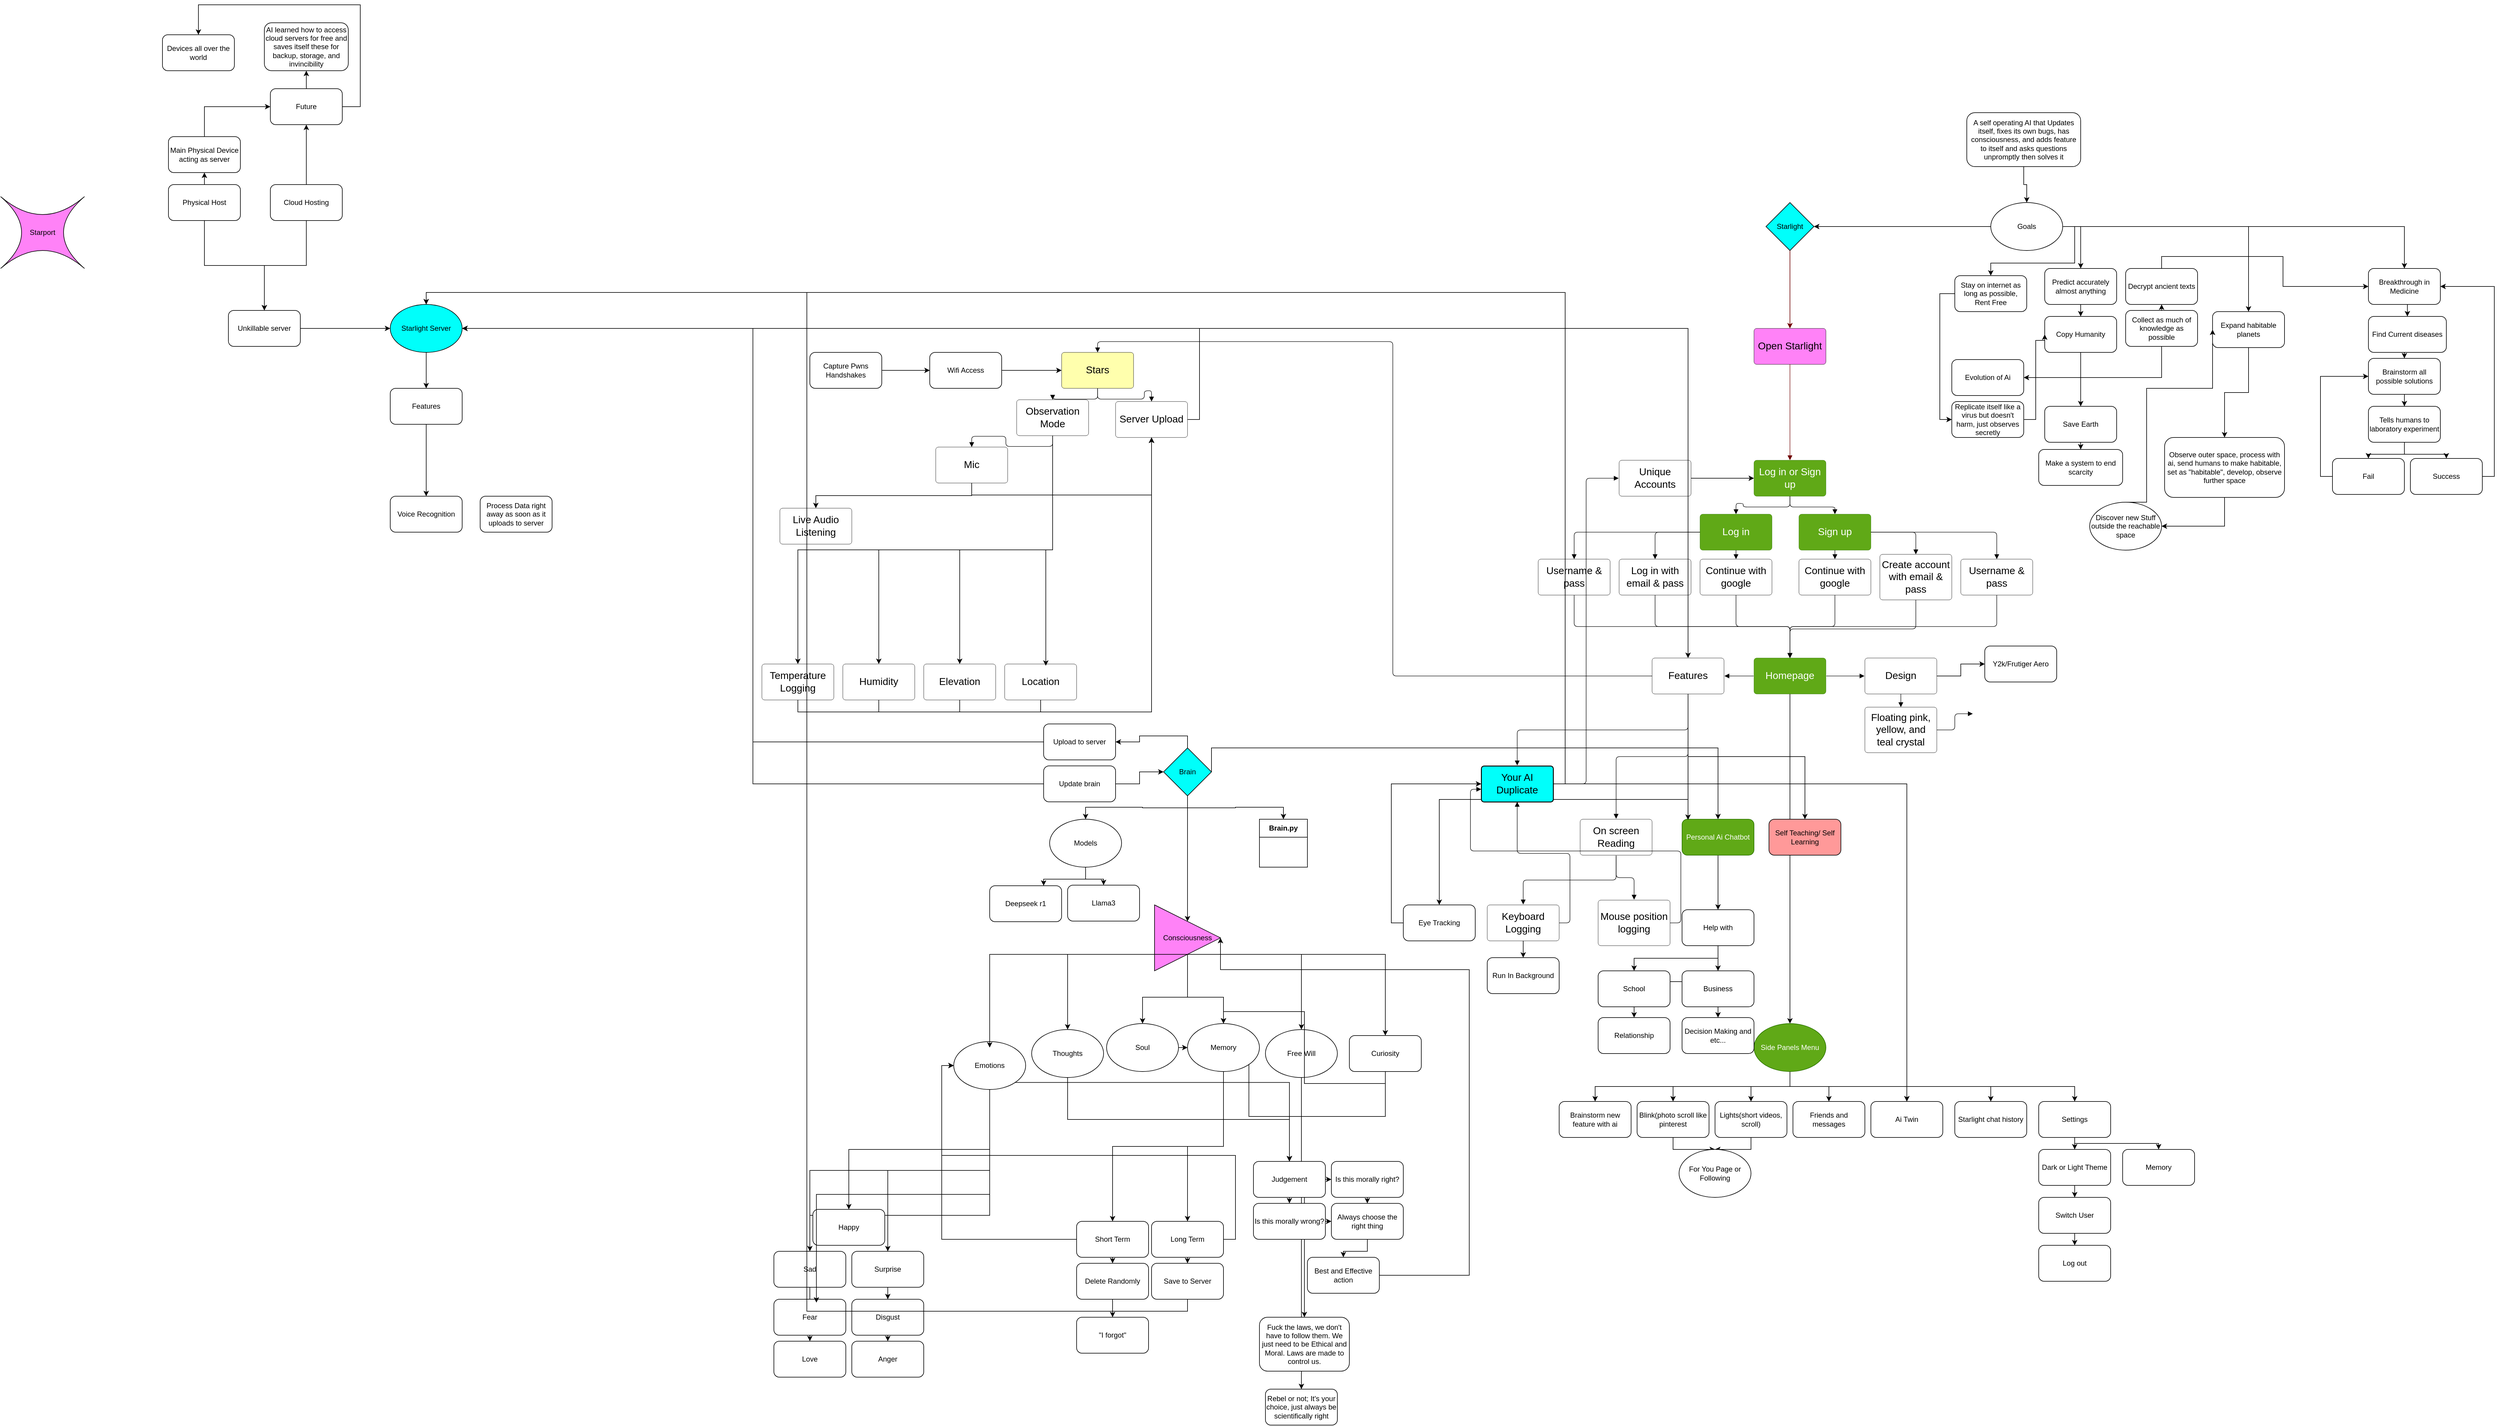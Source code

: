 <mxfile version="26.2.13">
  <diagram name="Page-1" id="CwJgsHFjLdVUsGJhv82a">
    <mxGraphModel dx="4787" dy="1956" grid="1" gridSize="10" guides="1" tooltips="1" connect="1" arrows="1" fold="1" page="1" pageScale="1" pageWidth="850" pageHeight="1100" math="0" shadow="0">
      <root>
        <mxCell id="0" />
        <mxCell id="1" parent="0" />
        <mxCell id="ZhJgSsFKiW_KJ7nUg3D_-2" value="Open Starlight" style="html=1;overflow=block;blockSpacing=1;whiteSpace=wrap;fontSize=16.7;spacing=3.8;strokeOpacity=100;rounded=1;absoluteArcSize=1;arcSize=9;strokeWidth=NaN;lucidId=8Yr.N6paqiwt;fillColor=#FF82F7;" vertex="1" parent="1">
          <mxGeometry x="-195" y="-130" width="120" height="60" as="geometry" />
        </mxCell>
        <mxCell id="ZhJgSsFKiW_KJ7nUg3D_-3" value="Log in or Sign up" style="html=1;overflow=block;blockSpacing=1;whiteSpace=wrap;fontSize=16.7;spacing=3.8;strokeOpacity=100;rounded=1;absoluteArcSize=1;arcSize=9;strokeWidth=NaN;lucidId=mZr.YkDPpje3;fillColor=#60a917;fontColor=#ffffff;strokeColor=#2D7600;" vertex="1" parent="1">
          <mxGeometry x="-195" y="90" width="120" height="60" as="geometry" />
        </mxCell>
        <mxCell id="ZhJgSsFKiW_KJ7nUg3D_-4" value="Log in" style="html=1;overflow=block;blockSpacing=1;whiteSpace=wrap;fontSize=16.7;spacing=3.8;strokeOpacity=100;rounded=1;absoluteArcSize=1;arcSize=9;strokeWidth=NaN;lucidId=AZr.5KdVcYWQ;fillColor=#60a917;fontColor=#ffffff;strokeColor=#2D7600;" vertex="1" parent="1">
          <mxGeometry x="-285" y="180" width="120" height="60" as="geometry" />
        </mxCell>
        <mxCell id="ZhJgSsFKiW_KJ7nUg3D_-5" value="Sign up" style="html=1;overflow=block;blockSpacing=1;whiteSpace=wrap;fontSize=16.7;spacing=3.8;strokeOpacity=100;rounded=1;absoluteArcSize=1;arcSize=9;strokeWidth=NaN;lucidId=CZr.ph82YtXj;fillColor=#60a917;fontColor=#ffffff;strokeColor=#2D7600;" vertex="1" parent="1">
          <mxGeometry x="-120" y="180" width="120" height="60" as="geometry" />
        </mxCell>
        <mxCell id="ZhJgSsFKiW_KJ7nUg3D_-6" value="Continue with google" style="html=1;overflow=block;blockSpacing=1;whiteSpace=wrap;fontSize=16.7;spacing=3.8;strokeOpacity=100;rounded=1;absoluteArcSize=1;arcSize=9;strokeWidth=NaN;lucidId=5Zr._5xbKj4D;" vertex="1" parent="1">
          <mxGeometry x="-285" y="255" width="120" height="60" as="geometry" />
        </mxCell>
        <mxCell id="ZhJgSsFKiW_KJ7nUg3D_-7" value="Continue with google" style="html=1;overflow=block;blockSpacing=1;whiteSpace=wrap;fontSize=16.7;spacing=3.8;strokeOpacity=100;rounded=1;absoluteArcSize=1;arcSize=9;strokeWidth=NaN;lucidId=-Zr.tMvXOSx0;" vertex="1" parent="1">
          <mxGeometry x="-120" y="255" width="120" height="60" as="geometry" />
        </mxCell>
        <mxCell id="ZhJgSsFKiW_KJ7nUg3D_-8" value="Create account with email &amp; pass" style="html=1;overflow=block;blockSpacing=1;whiteSpace=wrap;fontSize=16.7;spacing=3.8;strokeOpacity=100;rounded=1;absoluteArcSize=1;arcSize=9;strokeWidth=NaN;lucidId=d0r.P-DTl7vA;" vertex="1" parent="1">
          <mxGeometry x="15" y="247" width="120" height="76" as="geometry" />
        </mxCell>
        <mxCell id="ZhJgSsFKiW_KJ7nUg3D_-9" value="Log in with email &amp; pass" style="html=1;overflow=block;blockSpacing=1;whiteSpace=wrap;fontSize=16.7;spacing=3.8;strokeOpacity=100;rounded=1;absoluteArcSize=1;arcSize=9;strokeWidth=NaN;lucidId=i0r.D65zIEHH;" vertex="1" parent="1">
          <mxGeometry x="-420" y="255" width="120" height="60" as="geometry" />
        </mxCell>
        <mxCell id="ZhJgSsFKiW_KJ7nUg3D_-10" value="Username &amp; pass" style="html=1;overflow=block;blockSpacing=1;whiteSpace=wrap;fontSize=16.7;spacing=3.8;strokeOpacity=100;rounded=1;absoluteArcSize=1;arcSize=9;strokeWidth=NaN;lucidId=80r.AD4x0.C4;" vertex="1" parent="1">
          <mxGeometry x="150" y="255" width="120" height="60" as="geometry" />
        </mxCell>
        <mxCell id="ZhJgSsFKiW_KJ7nUg3D_-11" value="Username &amp; pass" style="html=1;overflow=block;blockSpacing=1;whiteSpace=wrap;fontSize=16.7;spacing=3.8;strokeOpacity=100;rounded=1;absoluteArcSize=1;arcSize=9;strokeWidth=NaN;lucidId=c1r.usy55AvC;" vertex="1" parent="1">
          <mxGeometry x="-555" y="255" width="120" height="60" as="geometry" />
        </mxCell>
        <mxCell id="ZhJgSsFKiW_KJ7nUg3D_-12" value="" style="html=1;jettySize=18;whiteSpace=wrap;fontSize=13;strokeOpacity=100;strokeWidth=0.8;rounded=1;arcSize=12;edgeStyle=orthogonalEdgeStyle;startArrow=none;endArrow=block;endFill=1;exitX=0.5;exitY=1;exitPerimeter=0;entryX=0.5;entryY=0;entryPerimeter=0;lucidId=E2r.KWUuNpV2;fillColor=#a20025;strokeColor=#6F0000;" edge="1" parent="1" source="ZhJgSsFKiW_KJ7nUg3D_-2" target="ZhJgSsFKiW_KJ7nUg3D_-3">
          <mxGeometry width="100" height="100" relative="1" as="geometry">
            <Array as="points" />
          </mxGeometry>
        </mxCell>
        <mxCell id="ZhJgSsFKiW_KJ7nUg3D_-13" value="" style="html=1;jettySize=18;whiteSpace=wrap;fontSize=13;strokeOpacity=100;strokeWidth=0.8;rounded=1;arcSize=12;edgeStyle=orthogonalEdgeStyle;startArrow=none;endArrow=block;endFill=1;exitX=0.5;exitY=1;exitPerimeter=0;entryX=0.5;entryY=0;entryPerimeter=0;lucidId=02r.vJUuN4pX;" edge="1" parent="1" source="ZhJgSsFKiW_KJ7nUg3D_-3" target="ZhJgSsFKiW_KJ7nUg3D_-5">
          <mxGeometry width="100" height="100" relative="1" as="geometry">
            <Array as="points" />
          </mxGeometry>
        </mxCell>
        <mxCell id="ZhJgSsFKiW_KJ7nUg3D_-14" value="" style="html=1;jettySize=18;whiteSpace=wrap;fontSize=13;strokeOpacity=100;strokeWidth=0.8;rounded=1;arcSize=12;edgeStyle=orthogonalEdgeStyle;startArrow=none;endArrow=block;endFill=1;exitX=0.5;exitY=1;exitPerimeter=0;entryX=0.5;entryY=0;entryPerimeter=0;lucidId=72r.O89L_K84;" edge="1" parent="1" source="ZhJgSsFKiW_KJ7nUg3D_-3" target="ZhJgSsFKiW_KJ7nUg3D_-4">
          <mxGeometry width="100" height="100" relative="1" as="geometry">
            <Array as="points" />
          </mxGeometry>
        </mxCell>
        <mxCell id="ZhJgSsFKiW_KJ7nUg3D_-15" value="" style="html=1;jettySize=18;whiteSpace=wrap;fontSize=13;strokeOpacity=100;strokeWidth=0.8;rounded=1;arcSize=12;edgeStyle=orthogonalEdgeStyle;startArrow=none;endArrow=block;endFill=1;exitX=0.5;exitY=1;exitPerimeter=0;entryX=0.5;entryY=0;entryPerimeter=0;lucidId=a3r.cBqFPZu~;" edge="1" parent="1" source="ZhJgSsFKiW_KJ7nUg3D_-4" target="ZhJgSsFKiW_KJ7nUg3D_-6">
          <mxGeometry width="100" height="100" relative="1" as="geometry">
            <Array as="points" />
          </mxGeometry>
        </mxCell>
        <mxCell id="ZhJgSsFKiW_KJ7nUg3D_-16" value="" style="html=1;jettySize=18;whiteSpace=wrap;fontSize=13;strokeOpacity=100;strokeWidth=0.8;rounded=1;arcSize=12;edgeStyle=orthogonalEdgeStyle;startArrow=none;endArrow=block;endFill=1;exitX=0.5;exitY=1;exitPerimeter=0;entryX=0.5;entryY=0;entryPerimeter=0;lucidId=d3r.K~Esj8vI;" edge="1" parent="1" source="ZhJgSsFKiW_KJ7nUg3D_-5" target="ZhJgSsFKiW_KJ7nUg3D_-7">
          <mxGeometry width="100" height="100" relative="1" as="geometry">
            <Array as="points" />
          </mxGeometry>
        </mxCell>
        <mxCell id="ZhJgSsFKiW_KJ7nUg3D_-17" value="" style="html=1;jettySize=18;whiteSpace=wrap;fontSize=13;strokeOpacity=100;strokeWidth=0.8;rounded=1;arcSize=12;edgeStyle=orthogonalEdgeStyle;startArrow=none;endArrow=block;endFill=1;exitX=1;exitY=0.5;exitPerimeter=0;entryX=0.5;entryY=0;entryPerimeter=0;lucidId=g3r.V.70R1QK;" edge="1" parent="1" source="ZhJgSsFKiW_KJ7nUg3D_-5" target="ZhJgSsFKiW_KJ7nUg3D_-8">
          <mxGeometry width="100" height="100" relative="1" as="geometry">
            <Array as="points" />
          </mxGeometry>
        </mxCell>
        <mxCell id="ZhJgSsFKiW_KJ7nUg3D_-18" value="" style="html=1;jettySize=18;whiteSpace=wrap;fontSize=13;strokeOpacity=100;strokeWidth=0.8;rounded=1;arcSize=12;edgeStyle=orthogonalEdgeStyle;startArrow=none;endArrow=block;endFill=1;exitX=1;exitY=0.5;exitPerimeter=0;entryX=0.5;entryY=0;entryPerimeter=0;lucidId=o3r.FJRv.Jnu;" edge="1" parent="1" source="ZhJgSsFKiW_KJ7nUg3D_-5" target="ZhJgSsFKiW_KJ7nUg3D_-10">
          <mxGeometry width="100" height="100" relative="1" as="geometry">
            <Array as="points" />
          </mxGeometry>
        </mxCell>
        <mxCell id="ZhJgSsFKiW_KJ7nUg3D_-19" value="" style="html=1;jettySize=18;whiteSpace=wrap;fontSize=13;strokeOpacity=100;strokeWidth=0.8;rounded=1;arcSize=12;edgeStyle=orthogonalEdgeStyle;startArrow=none;endArrow=block;endFill=1;exitX=0;exitY=0.5;exitPerimeter=0;entryX=0.5;entryY=0;entryPerimeter=0;lucidId=w3r.RjUbXwI-;" edge="1" parent="1" source="ZhJgSsFKiW_KJ7nUg3D_-4" target="ZhJgSsFKiW_KJ7nUg3D_-9">
          <mxGeometry width="100" height="100" relative="1" as="geometry">
            <Array as="points" />
          </mxGeometry>
        </mxCell>
        <mxCell id="ZhJgSsFKiW_KJ7nUg3D_-20" value="" style="html=1;jettySize=18;whiteSpace=wrap;fontSize=13;strokeOpacity=100;strokeWidth=0.8;rounded=1;arcSize=12;edgeStyle=orthogonalEdgeStyle;startArrow=none;endArrow=block;endFill=1;exitX=0;exitY=0.5;exitPerimeter=0;entryX=0.5;entryY=0;entryPerimeter=0;lucidId=z3r.2UZ_smaq;" edge="1" parent="1" source="ZhJgSsFKiW_KJ7nUg3D_-4" target="ZhJgSsFKiW_KJ7nUg3D_-11">
          <mxGeometry width="100" height="100" relative="1" as="geometry">
            <Array as="points" />
          </mxGeometry>
        </mxCell>
        <mxCell id="ZhJgSsFKiW_KJ7nUg3D_-171" style="edgeStyle=orthogonalEdgeStyle;rounded=0;orthogonalLoop=1;jettySize=auto;html=1;exitX=0.5;exitY=1;exitDx=0;exitDy=0;" edge="1" parent="1" source="ZhJgSsFKiW_KJ7nUg3D_-21" target="ZhJgSsFKiW_KJ7nUg3D_-170">
          <mxGeometry relative="1" as="geometry" />
        </mxCell>
        <mxCell id="ZhJgSsFKiW_KJ7nUg3D_-21" value="Homepage" style="html=1;overflow=block;blockSpacing=1;whiteSpace=wrap;fontSize=16.7;spacing=3.8;strokeOpacity=100;rounded=1;absoluteArcSize=1;arcSize=9;strokeWidth=NaN;lucidId=M3r.Lungnlsa;fillColor=#60a917;fontColor=#ffffff;strokeColor=#2D7600;" vertex="1" parent="1">
          <mxGeometry x="-195" y="420" width="120" height="60" as="geometry" />
        </mxCell>
        <mxCell id="ZhJgSsFKiW_KJ7nUg3D_-22" value="" style="html=1;jettySize=18;whiteSpace=wrap;fontSize=13;strokeOpacity=100;strokeWidth=0.8;rounded=1;arcSize=12;edgeStyle=orthogonalEdgeStyle;startArrow=none;endArrow=block;endFill=1;exitX=0.5;exitY=1;exitPerimeter=0;entryX=0.5;entryY=0;entryPerimeter=0;lucidId=43r.LO0qyHyg;" edge="1" parent="1" source="ZhJgSsFKiW_KJ7nUg3D_-7" target="ZhJgSsFKiW_KJ7nUg3D_-21">
          <mxGeometry width="100" height="100" relative="1" as="geometry">
            <Array as="points" />
          </mxGeometry>
        </mxCell>
        <mxCell id="ZhJgSsFKiW_KJ7nUg3D_-23" value="" style="html=1;jettySize=18;whiteSpace=wrap;fontSize=13;strokeOpacity=100;strokeWidth=0.8;rounded=1;arcSize=12;edgeStyle=orthogonalEdgeStyle;startArrow=none;endArrow=block;endFill=1;exitX=0.5;exitY=1;exitPerimeter=0;entryX=0.5;entryY=0;entryPerimeter=0;lucidId=83r.3P~gyDVa;" edge="1" parent="1" source="ZhJgSsFKiW_KJ7nUg3D_-8" target="ZhJgSsFKiW_KJ7nUg3D_-21">
          <mxGeometry width="100" height="100" relative="1" as="geometry">
            <Array as="points" />
          </mxGeometry>
        </mxCell>
        <mxCell id="ZhJgSsFKiW_KJ7nUg3D_-24" value="" style="html=1;jettySize=18;whiteSpace=wrap;fontSize=13;strokeOpacity=100;strokeWidth=0.8;rounded=1;arcSize=12;edgeStyle=orthogonalEdgeStyle;startArrow=none;endArrow=block;endFill=1;exitX=0.5;exitY=1;exitPerimeter=0;entryX=0.5;entryY=0;entryPerimeter=0;lucidId=.3r.SZ36Yq2u;" edge="1" parent="1" source="ZhJgSsFKiW_KJ7nUg3D_-10" target="ZhJgSsFKiW_KJ7nUg3D_-21">
          <mxGeometry width="100" height="100" relative="1" as="geometry">
            <Array as="points" />
          </mxGeometry>
        </mxCell>
        <mxCell id="ZhJgSsFKiW_KJ7nUg3D_-25" value="" style="html=1;jettySize=18;whiteSpace=wrap;fontSize=13;strokeOpacity=100;strokeWidth=0.8;rounded=1;arcSize=12;edgeStyle=orthogonalEdgeStyle;startArrow=none;endArrow=block;endFill=1;exitX=0.5;exitY=1;exitPerimeter=0;entryX=0.5;entryY=0;entryPerimeter=0;lucidId=f4r.Jr3H-XQH;" edge="1" parent="1" source="ZhJgSsFKiW_KJ7nUg3D_-6" target="ZhJgSsFKiW_KJ7nUg3D_-21">
          <mxGeometry width="100" height="100" relative="1" as="geometry">
            <Array as="points" />
          </mxGeometry>
        </mxCell>
        <mxCell id="ZhJgSsFKiW_KJ7nUg3D_-26" value="" style="html=1;jettySize=18;whiteSpace=wrap;fontSize=13;strokeOpacity=100;strokeWidth=0.8;rounded=1;arcSize=12;edgeStyle=orthogonalEdgeStyle;startArrow=none;endArrow=block;endFill=1;exitX=0.5;exitY=1;exitPerimeter=0;entryX=0.5;entryY=0;entryPerimeter=0;lucidId=k4r.0NkX~t6t;" edge="1" parent="1" source="ZhJgSsFKiW_KJ7nUg3D_-9" target="ZhJgSsFKiW_KJ7nUg3D_-21">
          <mxGeometry width="100" height="100" relative="1" as="geometry">
            <Array as="points" />
          </mxGeometry>
        </mxCell>
        <mxCell id="ZhJgSsFKiW_KJ7nUg3D_-27" value="" style="html=1;jettySize=18;whiteSpace=wrap;fontSize=13;strokeOpacity=100;strokeWidth=0.8;rounded=1;arcSize=12;edgeStyle=orthogonalEdgeStyle;startArrow=none;endArrow=block;endFill=1;exitX=0.5;exitY=1;exitPerimeter=0;entryX=0.5;entryY=0;entryPerimeter=0;lucidId=q4r.HGM2lWGd;" edge="1" parent="1" source="ZhJgSsFKiW_KJ7nUg3D_-11" target="ZhJgSsFKiW_KJ7nUg3D_-21">
          <mxGeometry width="100" height="100" relative="1" as="geometry">
            <Array as="points" />
          </mxGeometry>
        </mxCell>
        <mxCell id="ZhJgSsFKiW_KJ7nUg3D_-187" style="edgeStyle=orthogonalEdgeStyle;rounded=0;orthogonalLoop=1;jettySize=auto;html=1;exitX=1;exitY=0.5;exitDx=0;exitDy=0;" edge="1" parent="1" source="ZhJgSsFKiW_KJ7nUg3D_-28" target="ZhJgSsFKiW_KJ7nUg3D_-185">
          <mxGeometry relative="1" as="geometry" />
        </mxCell>
        <mxCell id="ZhJgSsFKiW_KJ7nUg3D_-28" value="Design" style="html=1;overflow=block;blockSpacing=1;whiteSpace=wrap;fontSize=16.7;spacing=3.8;strokeOpacity=100;rounded=1;absoluteArcSize=1;arcSize=9;strokeWidth=NaN;lucidId=O4r.A2zRXuP1;" vertex="1" parent="1">
          <mxGeometry x="-10" y="420" width="120" height="60" as="geometry" />
        </mxCell>
        <mxCell id="ZhJgSsFKiW_KJ7nUg3D_-165" style="edgeStyle=orthogonalEdgeStyle;rounded=0;orthogonalLoop=1;jettySize=auto;html=1;exitX=0.5;exitY=1;exitDx=0;exitDy=0;" edge="1" parent="1" source="ZhJgSsFKiW_KJ7nUg3D_-29" target="ZhJgSsFKiW_KJ7nUg3D_-164">
          <mxGeometry relative="1" as="geometry" />
        </mxCell>
        <mxCell id="ZhJgSsFKiW_KJ7nUg3D_-169" style="edgeStyle=orthogonalEdgeStyle;rounded=0;orthogonalLoop=1;jettySize=auto;html=1;exitX=0.5;exitY=1;exitDx=0;exitDy=0;" edge="1" parent="1" source="ZhJgSsFKiW_KJ7nUg3D_-29" target="ZhJgSsFKiW_KJ7nUg3D_-88">
          <mxGeometry relative="1" as="geometry" />
        </mxCell>
        <mxCell id="ZhJgSsFKiW_KJ7nUg3D_-29" value="Features" style="html=1;overflow=block;blockSpacing=1;whiteSpace=wrap;fontSize=16.7;spacing=3.8;strokeOpacity=100;rounded=1;absoluteArcSize=1;arcSize=9;strokeWidth=NaN;lucidId=e5r.yDB6r1Se;" vertex="1" parent="1">
          <mxGeometry x="-365" y="420" width="120" height="60" as="geometry" />
        </mxCell>
        <mxCell id="ZhJgSsFKiW_KJ7nUg3D_-30" value="" style="html=1;jettySize=18;whiteSpace=wrap;fontSize=13;strokeOpacity=100;strokeWidth=0.8;rounded=1;arcSize=12;edgeStyle=orthogonalEdgeStyle;startArrow=none;endArrow=block;endFill=1;exitX=1.006;exitY=0.5;exitPerimeter=0;entryX=-0.006;entryY=0.5;entryPerimeter=0;lucidId=r5r.PqObfUYs;" edge="1" parent="1" source="ZhJgSsFKiW_KJ7nUg3D_-21" target="ZhJgSsFKiW_KJ7nUg3D_-28">
          <mxGeometry width="100" height="100" relative="1" as="geometry">
            <Array as="points" />
          </mxGeometry>
        </mxCell>
        <mxCell id="ZhJgSsFKiW_KJ7nUg3D_-31" value="" style="html=1;jettySize=18;whiteSpace=wrap;fontSize=13;strokeOpacity=100;strokeWidth=0.8;rounded=1;arcSize=12;edgeStyle=orthogonalEdgeStyle;startArrow=none;endArrow=block;endFill=1;exitX=-0.006;exitY=0.5;exitPerimeter=0;entryX=1.006;entryY=0.5;entryPerimeter=0;lucidId=D5r.3NtEU8dy;" edge="1" parent="1" source="ZhJgSsFKiW_KJ7nUg3D_-21" target="ZhJgSsFKiW_KJ7nUg3D_-29">
          <mxGeometry width="100" height="100" relative="1" as="geometry">
            <Array as="points" />
          </mxGeometry>
        </mxCell>
        <mxCell id="ZhJgSsFKiW_KJ7nUg3D_-32" value="Floating pink, yellow, and teal crystal" style="html=1;overflow=block;blockSpacing=1;whiteSpace=wrap;fontSize=16.7;spacing=3.8;strokeOpacity=100;rounded=1;absoluteArcSize=1;arcSize=9;strokeWidth=NaN;lucidId=66r.K5CRntfq;" vertex="1" parent="1">
          <mxGeometry x="-10" y="502" width="120" height="76" as="geometry" />
        </mxCell>
        <mxCell id="ZhJgSsFKiW_KJ7nUg3D_-33" value="" style="html=1;jettySize=18;whiteSpace=wrap;fontSize=13;strokeOpacity=100;strokeWidth=0.8;rounded=1;arcSize=12;edgeStyle=orthogonalEdgeStyle;startArrow=none;endArrow=block;endFill=1;exitX=0.5;exitY=1;exitPerimeter=0;entryX=0.5;entryY=0;entryPerimeter=0;lucidId=z7r.fEPvPH~0;" edge="1" parent="1" source="ZhJgSsFKiW_KJ7nUg3D_-28" target="ZhJgSsFKiW_KJ7nUg3D_-32">
          <mxGeometry width="100" height="100" relative="1" as="geometry">
            <Array as="points" />
          </mxGeometry>
        </mxCell>
        <mxCell id="ZhJgSsFKiW_KJ7nUg3D_-34" value="" style="html=1;overflow=block;blockSpacing=1;whiteSpace=wrap;shape=image;fontSize=13;spacing=0;strokeOpacity=100;rounded=1;absoluteArcSize=1;arcSize=9;strokeWidth=0;image=https://images.lucid.app/images/8c98d927-d123-455c-9840-f5d52f04698b/content;imageAspect=0;lucidId=87r.VvQr.~jH;" vertex="1" parent="1">
          <mxGeometry x="170" y="448" width="130" height="130" as="geometry" />
        </mxCell>
        <mxCell id="ZhJgSsFKiW_KJ7nUg3D_-35" value="" style="html=1;jettySize=18;whiteSpace=wrap;fontSize=13;strokeOpacity=100;strokeWidth=0.8;rounded=1;arcSize=12;edgeStyle=orthogonalEdgeStyle;startArrow=none;endArrow=block;endFill=1;exitX=1;exitY=0.5;exitPerimeter=0;entryX=0;entryY=0.5;entryPerimeter=0;lucidId=k8r.l0ETUHK4;" edge="1" parent="1" source="ZhJgSsFKiW_KJ7nUg3D_-32" target="ZhJgSsFKiW_KJ7nUg3D_-34">
          <mxGeometry width="100" height="100" relative="1" as="geometry">
            <Array as="points" />
          </mxGeometry>
        </mxCell>
        <mxCell id="ZhJgSsFKiW_KJ7nUg3D_-79" style="edgeStyle=orthogonalEdgeStyle;rounded=0;orthogonalLoop=1;jettySize=auto;html=1;exitX=1;exitY=0.5;exitDx=0;exitDy=0;entryX=0.5;entryY=0;entryDx=0;entryDy=0;" edge="1" parent="1" source="ZhJgSsFKiW_KJ7nUg3D_-36" target="ZhJgSsFKiW_KJ7nUg3D_-77">
          <mxGeometry relative="1" as="geometry" />
        </mxCell>
        <mxCell id="ZhJgSsFKiW_KJ7nUg3D_-184" style="edgeStyle=orthogonalEdgeStyle;rounded=0;orthogonalLoop=1;jettySize=auto;html=1;exitX=1;exitY=0.5;exitDx=0;exitDy=0;entryX=0.5;entryY=0;entryDx=0;entryDy=0;" edge="1" parent="1" source="ZhJgSsFKiW_KJ7nUg3D_-36" target="ZhJgSsFKiW_KJ7nUg3D_-175">
          <mxGeometry relative="1" as="geometry" />
        </mxCell>
        <mxCell id="ZhJgSsFKiW_KJ7nUg3D_-36" value="Your AI Duplicate" style="html=1;overflow=block;blockSpacing=1;whiteSpace=wrap;fontSize=16.7;spacing=3.8;strokeOpacity=100;fillOpacity=100;rounded=1;absoluteArcSize=1;arcSize=9;strokeWidth=1.5;lucidId=w8r.vIwHxzrs;fillColor=light-dark(#00FFFB,#EDEDED);" vertex="1" parent="1">
          <mxGeometry x="-650" y="600" width="120" height="60" as="geometry" />
        </mxCell>
        <mxCell id="ZhJgSsFKiW_KJ7nUg3D_-37" value="" style="html=1;jettySize=18;whiteSpace=wrap;fontSize=13;strokeOpacity=100;strokeWidth=0.8;rounded=1;arcSize=12;edgeStyle=orthogonalEdgeStyle;startArrow=none;endArrow=block;endFill=1;exitX=0.5;exitY=1.013;exitPerimeter=0;entryX=0.5;entryY=-0.013;entryPerimeter=0;lucidId=58r.6LpceAc~;" edge="1" parent="1" source="ZhJgSsFKiW_KJ7nUg3D_-29" target="ZhJgSsFKiW_KJ7nUg3D_-36">
          <mxGeometry width="100" height="100" relative="1" as="geometry">
            <Array as="points" />
          </mxGeometry>
        </mxCell>
        <mxCell id="ZhJgSsFKiW_KJ7nUg3D_-85" style="edgeStyle=orthogonalEdgeStyle;rounded=0;orthogonalLoop=1;jettySize=auto;html=1;exitX=1;exitY=0.5;exitDx=0;exitDy=0;entryX=0;entryY=0.5;entryDx=0;entryDy=0;" edge="1" parent="1" source="ZhJgSsFKiW_KJ7nUg3D_-38" target="ZhJgSsFKiW_KJ7nUg3D_-3">
          <mxGeometry relative="1" as="geometry" />
        </mxCell>
        <mxCell id="ZhJgSsFKiW_KJ7nUg3D_-38" value="Unique Accounts" style="html=1;overflow=block;blockSpacing=1;whiteSpace=wrap;fontSize=16.7;spacing=3.8;strokeOpacity=100;rounded=1;absoluteArcSize=1;arcSize=9;strokeWidth=NaN;lucidId=u9r.ndrqbI9W;" vertex="1" parent="1">
          <mxGeometry x="-420" y="90" width="120" height="60" as="geometry" />
        </mxCell>
        <mxCell id="ZhJgSsFKiW_KJ7nUg3D_-39" value="" style="html=1;jettySize=18;whiteSpace=wrap;fontSize=13;strokeOpacity=100;strokeWidth=0.8;rounded=1;arcSize=12;edgeStyle=orthogonalEdgeStyle;startArrow=none;endArrow=block;endFill=1;exitX=1.006;exitY=0.5;exitPerimeter=0;entryX=-0.006;entryY=0.5;entryPerimeter=0;lucidId=M9r.GPMZwATz;" edge="1" parent="1" source="ZhJgSsFKiW_KJ7nUg3D_-36" target="ZhJgSsFKiW_KJ7nUg3D_-38">
          <mxGeometry width="100" height="100" relative="1" as="geometry">
            <Array as="points" />
          </mxGeometry>
        </mxCell>
        <mxCell id="ZhJgSsFKiW_KJ7nUg3D_-41" value="On screen Reading" style="html=1;overflow=block;blockSpacing=1;whiteSpace=wrap;fontSize=16.7;spacing=3.8;strokeOpacity=100;rounded=1;absoluteArcSize=1;arcSize=9;strokeWidth=NaN;lucidId=g-r._Ewaite.;" vertex="1" parent="1">
          <mxGeometry x="-485" y="689" width="120" height="60" as="geometry" />
        </mxCell>
        <mxCell id="ZhJgSsFKiW_KJ7nUg3D_-42" value="" style="html=1;jettySize=18;whiteSpace=wrap;fontSize=13;strokeOpacity=100;strokeWidth=0.8;rounded=1;arcSize=12;edgeStyle=orthogonalEdgeStyle;startArrow=none;endArrow=block;endFill=1;exitX=0.5;exitY=1.013;exitPerimeter=0;entryX=0.5;entryY=-0.013;entryPerimeter=0;lucidId=q-r.rpWUjY8F;" edge="1" parent="1" source="ZhJgSsFKiW_KJ7nUg3D_-29" target="ZhJgSsFKiW_KJ7nUg3D_-41">
          <mxGeometry width="100" height="100" relative="1" as="geometry">
            <Array as="points" />
          </mxGeometry>
        </mxCell>
        <mxCell id="ZhJgSsFKiW_KJ7nUg3D_-179" style="edgeStyle=orthogonalEdgeStyle;rounded=0;orthogonalLoop=1;jettySize=auto;html=1;exitX=0.5;exitY=1;exitDx=0;exitDy=0;entryX=0.5;entryY=0;entryDx=0;entryDy=0;" edge="1" parent="1" source="ZhJgSsFKiW_KJ7nUg3D_-43" target="ZhJgSsFKiW_KJ7nUg3D_-178">
          <mxGeometry relative="1" as="geometry" />
        </mxCell>
        <mxCell id="ZhJgSsFKiW_KJ7nUg3D_-43" value="Keyboard Logging" style="html=1;overflow=block;blockSpacing=1;whiteSpace=wrap;fontSize=16.7;spacing=3.8;strokeOpacity=100;rounded=1;absoluteArcSize=1;arcSize=9;strokeWidth=NaN;lucidId=G-r.tUYb5rVQ;" vertex="1" parent="1">
          <mxGeometry x="-640" y="832" width="120" height="60" as="geometry" />
        </mxCell>
        <mxCell id="ZhJgSsFKiW_KJ7nUg3D_-44" value="" style="html=1;jettySize=18;whiteSpace=wrap;fontSize=13;strokeOpacity=100;strokeWidth=0.8;rounded=1;arcSize=12;edgeStyle=orthogonalEdgeStyle;startArrow=none;endArrow=block;endFill=1;exitX=0.5;exitY=1.013;exitPerimeter=0;entryX=0.5;entryY=-0.013;entryPerimeter=0;lucidId=U-r.qXrmZ85Y;" edge="1" parent="1" source="ZhJgSsFKiW_KJ7nUg3D_-41" target="ZhJgSsFKiW_KJ7nUg3D_-43">
          <mxGeometry width="100" height="100" relative="1" as="geometry">
            <Array as="points" />
          </mxGeometry>
        </mxCell>
        <mxCell id="ZhJgSsFKiW_KJ7nUg3D_-45" value="Mouse position logging" style="html=1;overflow=block;blockSpacing=1;whiteSpace=wrap;fontSize=16.7;spacing=3.8;strokeOpacity=100;rounded=1;absoluteArcSize=1;arcSize=9;strokeWidth=NaN;lucidId=2-r.qW-wwTUj;" vertex="1" parent="1">
          <mxGeometry x="-455" y="824" width="120" height="76" as="geometry" />
        </mxCell>
        <mxCell id="ZhJgSsFKiW_KJ7nUg3D_-46" value="" style="html=1;jettySize=18;whiteSpace=wrap;fontSize=13;strokeOpacity=100;strokeWidth=0.8;rounded=1;arcSize=12;edgeStyle=orthogonalEdgeStyle;startArrow=none;endArrow=block;endFill=1;exitX=0.5;exitY=1.013;exitPerimeter=0;entryX=0.5;entryY=-0.01;entryPerimeter=0;lucidId=h.r.sDp8y9gp;" edge="1" parent="1" source="ZhJgSsFKiW_KJ7nUg3D_-41" target="ZhJgSsFKiW_KJ7nUg3D_-45">
          <mxGeometry width="100" height="100" relative="1" as="geometry">
            <Array as="points" />
          </mxGeometry>
        </mxCell>
        <mxCell id="ZhJgSsFKiW_KJ7nUg3D_-47" value="" style="html=1;jettySize=18;whiteSpace=wrap;fontSize=13;strokeOpacity=100;strokeWidth=0.8;rounded=1;arcSize=12;edgeStyle=orthogonalEdgeStyle;startArrow=none;endArrow=block;endFill=1;exitX=1;exitY=0.5;exitPerimeter=0;entryX=0;entryY=0.65;entryPerimeter=0;lucidId=~.r.Q_mXtyZH;" edge="1" parent="1" source="ZhJgSsFKiW_KJ7nUg3D_-45" target="ZhJgSsFKiW_KJ7nUg3D_-36">
          <mxGeometry width="100" height="100" relative="1" as="geometry">
            <Array as="points" />
          </mxGeometry>
        </mxCell>
        <mxCell id="ZhJgSsFKiW_KJ7nUg3D_-48" value="" style="html=1;jettySize=18;whiteSpace=wrap;fontSize=13;strokeOpacity=100;strokeWidth=0.8;rounded=1;arcSize=12;edgeStyle=orthogonalEdgeStyle;startArrow=none;endArrow=block;endFill=1;exitX=1;exitY=0.5;exitPerimeter=0;lucidId=f~r.dWFP0u_n;" edge="1" parent="1" source="ZhJgSsFKiW_KJ7nUg3D_-43" target="ZhJgSsFKiW_KJ7nUg3D_-36">
          <mxGeometry width="100" height="100" relative="1" as="geometry">
            <Array as="points" />
            <mxPoint x="-305" y="710" as="targetPoint" />
          </mxGeometry>
        </mxCell>
        <mxCell id="ZhJgSsFKiW_KJ7nUg3D_-49" value="Stars" style="html=1;overflow=block;blockSpacing=1;whiteSpace=wrap;fontSize=16.7;spacing=3.8;strokeOpacity=100;rounded=1;absoluteArcSize=1;arcSize=9;strokeWidth=NaN;lucidId=sbs.VtsCT.Hn;fillColor=#FFFFAD;" vertex="1" parent="1">
          <mxGeometry x="-1350" y="-90" width="120" height="60" as="geometry" />
        </mxCell>
        <mxCell id="ZhJgSsFKiW_KJ7nUg3D_-50" value="" style="html=1;jettySize=18;whiteSpace=wrap;fontSize=13;strokeOpacity=100;strokeWidth=0.8;rounded=1;arcSize=12;edgeStyle=orthogonalEdgeStyle;startArrow=none;endArrow=block;endFill=1;exitX=0;exitY=0.5;exitPerimeter=0;entryX=0.5;entryY=0;entryPerimeter=0;lucidId=ncs.vaE24VzP;" edge="1" parent="1" source="ZhJgSsFKiW_KJ7nUg3D_-29" target="ZhJgSsFKiW_KJ7nUg3D_-49">
          <mxGeometry width="100" height="100" relative="1" as="geometry">
            <Array as="points" />
          </mxGeometry>
        </mxCell>
        <mxCell id="ZhJgSsFKiW_KJ7nUg3D_-51" value="Live Audio Listening" style="html=1;overflow=block;blockSpacing=1;whiteSpace=wrap;fontSize=16.7;spacing=3.8;strokeOpacity=100;rounded=1;absoluteArcSize=1;arcSize=9;strokeWidth=NaN;lucidId=tcs.ftObv.gs;" vertex="1" parent="1">
          <mxGeometry x="-1820" y="170" width="120" height="60" as="geometry" />
        </mxCell>
        <mxCell id="ZhJgSsFKiW_KJ7nUg3D_-63" style="edgeStyle=orthogonalEdgeStyle;rounded=0;orthogonalLoop=1;jettySize=auto;html=1;exitX=0.5;exitY=1;exitDx=0;exitDy=0;entryX=0.5;entryY=0;entryDx=0;entryDy=0;" edge="1" parent="1" source="ZhJgSsFKiW_KJ7nUg3D_-52" target="ZhJgSsFKiW_KJ7nUg3D_-51">
          <mxGeometry relative="1" as="geometry" />
        </mxCell>
        <mxCell id="ZhJgSsFKiW_KJ7nUg3D_-71" style="edgeStyle=orthogonalEdgeStyle;rounded=0;orthogonalLoop=1;jettySize=auto;html=1;exitX=0.5;exitY=1;exitDx=0;exitDy=0;entryX=0.5;entryY=1;entryDx=0;entryDy=0;" edge="1" parent="1" source="ZhJgSsFKiW_KJ7nUg3D_-52" target="ZhJgSsFKiW_KJ7nUg3D_-55">
          <mxGeometry relative="1" as="geometry" />
        </mxCell>
        <mxCell id="ZhJgSsFKiW_KJ7nUg3D_-52" value="Mic" style="html=1;overflow=block;blockSpacing=1;whiteSpace=wrap;fontSize=16.7;spacing=3.8;strokeOpacity=100;rounded=1;absoluteArcSize=1;arcSize=9;strokeWidth=NaN;lucidId=Scs.uPbKRGcg;" vertex="1" parent="1">
          <mxGeometry x="-1560" y="68" width="120" height="60" as="geometry" />
        </mxCell>
        <mxCell id="ZhJgSsFKiW_KJ7nUg3D_-75" style="edgeStyle=orthogonalEdgeStyle;rounded=0;orthogonalLoop=1;jettySize=auto;html=1;exitX=0.5;exitY=1;exitDx=0;exitDy=0;entryX=0.5;entryY=1;entryDx=0;entryDy=0;" edge="1" parent="1" source="ZhJgSsFKiW_KJ7nUg3D_-53" target="ZhJgSsFKiW_KJ7nUg3D_-55">
          <mxGeometry relative="1" as="geometry">
            <mxPoint x="-1230" y="60" as="targetPoint" />
          </mxGeometry>
        </mxCell>
        <mxCell id="ZhJgSsFKiW_KJ7nUg3D_-53" value="Temperature Logging" style="html=1;overflow=block;blockSpacing=1;whiteSpace=wrap;fontSize=16.7;spacing=3.8;strokeOpacity=100;rounded=1;absoluteArcSize=1;arcSize=9;strokeWidth=NaN;lucidId=0cs.7Zl-fodu;" vertex="1" parent="1">
          <mxGeometry x="-1850" y="430" width="120" height="60" as="geometry" />
        </mxCell>
        <mxCell id="ZhJgSsFKiW_KJ7nUg3D_-64" style="edgeStyle=orthogonalEdgeStyle;rounded=0;orthogonalLoop=1;jettySize=auto;html=1;exitX=0.5;exitY=1;exitDx=0;exitDy=0;entryX=0.5;entryY=0;entryDx=0;entryDy=0;" edge="1" parent="1" source="ZhJgSsFKiW_KJ7nUg3D_-54" target="ZhJgSsFKiW_KJ7nUg3D_-53">
          <mxGeometry relative="1" as="geometry" />
        </mxCell>
        <mxCell id="ZhJgSsFKiW_KJ7nUg3D_-65" style="edgeStyle=orthogonalEdgeStyle;rounded=0;orthogonalLoop=1;jettySize=auto;html=1;exitX=0.5;exitY=1;exitDx=0;exitDy=0;entryX=0.5;entryY=0;entryDx=0;entryDy=0;" edge="1" parent="1" source="ZhJgSsFKiW_KJ7nUg3D_-54" target="ZhJgSsFKiW_KJ7nUg3D_-59">
          <mxGeometry relative="1" as="geometry" />
        </mxCell>
        <mxCell id="ZhJgSsFKiW_KJ7nUg3D_-66" style="edgeStyle=orthogonalEdgeStyle;rounded=0;orthogonalLoop=1;jettySize=auto;html=1;exitX=0.5;exitY=1;exitDx=0;exitDy=0;entryX=0.5;entryY=0;entryDx=0;entryDy=0;" edge="1" parent="1" source="ZhJgSsFKiW_KJ7nUg3D_-54" target="ZhJgSsFKiW_KJ7nUg3D_-60">
          <mxGeometry relative="1" as="geometry" />
        </mxCell>
        <mxCell id="ZhJgSsFKiW_KJ7nUg3D_-54" value="Observation Mode" style="html=1;overflow=block;blockSpacing=1;whiteSpace=wrap;fontSize=16.7;spacing=3.8;strokeOpacity=100;rounded=1;absoluteArcSize=1;arcSize=9;strokeWidth=NaN;lucidId=ods.2cwcyVEZ;" vertex="1" parent="1">
          <mxGeometry x="-1425" y="-11" width="120" height="60" as="geometry" />
        </mxCell>
        <mxCell id="ZhJgSsFKiW_KJ7nUg3D_-213" style="edgeStyle=orthogonalEdgeStyle;rounded=0;orthogonalLoop=1;jettySize=auto;html=1;exitX=1;exitY=0.5;exitDx=0;exitDy=0;entryX=1;entryY=0.5;entryDx=0;entryDy=0;" edge="1" parent="1" source="ZhJgSsFKiW_KJ7nUg3D_-55" target="ZhJgSsFKiW_KJ7nUg3D_-77">
          <mxGeometry relative="1" as="geometry" />
        </mxCell>
        <mxCell id="ZhJgSsFKiW_KJ7nUg3D_-55" value="Server Upload" style="html=1;overflow=block;blockSpacing=1;whiteSpace=wrap;fontSize=16.7;spacing=3.8;strokeOpacity=100;rounded=1;absoluteArcSize=1;arcSize=9;strokeWidth=NaN;lucidId=Cds.Z0fUdR8V;" vertex="1" parent="1">
          <mxGeometry x="-1260" y="-8" width="120" height="60" as="geometry" />
        </mxCell>
        <mxCell id="ZhJgSsFKiW_KJ7nUg3D_-56" value="" style="html=1;jettySize=18;whiteSpace=wrap;fontSize=13;strokeOpacity=100;strokeWidth=0.8;rounded=1;arcSize=12;edgeStyle=orthogonalEdgeStyle;startArrow=none;endArrow=block;endFill=1;exitX=0.5;exitY=1;exitPerimeter=0;entryX=0.5;entryY=0;entryPerimeter=0;lucidId=Xds.~S~bnBHj;" edge="1" parent="1" source="ZhJgSsFKiW_KJ7nUg3D_-49" target="ZhJgSsFKiW_KJ7nUg3D_-54">
          <mxGeometry width="100" height="100" relative="1" as="geometry">
            <Array as="points" />
          </mxGeometry>
        </mxCell>
        <mxCell id="ZhJgSsFKiW_KJ7nUg3D_-57" value="" style="html=1;jettySize=18;whiteSpace=wrap;fontSize=13;strokeOpacity=100;strokeWidth=0.8;rounded=1;arcSize=12;edgeStyle=orthogonalEdgeStyle;startArrow=none;endArrow=block;endFill=1;exitX=0.5;exitY=1;exitPerimeter=0;entryX=0.5;entryY=0;entryPerimeter=0;lucidId=5ds.9CDroaL4;" edge="1" parent="1" source="ZhJgSsFKiW_KJ7nUg3D_-49" target="ZhJgSsFKiW_KJ7nUg3D_-55">
          <mxGeometry width="100" height="100" relative="1" as="geometry">
            <Array as="points" />
          </mxGeometry>
        </mxCell>
        <mxCell id="ZhJgSsFKiW_KJ7nUg3D_-58" value="" style="html=1;jettySize=18;whiteSpace=wrap;fontSize=13;strokeOpacity=100;strokeWidth=0.8;rounded=1;arcSize=12;edgeStyle=orthogonalEdgeStyle;startArrow=none;endArrow=block;endFill=1;exitX=0.5;exitY=1;exitPerimeter=0;entryX=0.5;entryY=0;entryPerimeter=0;lucidId=.ds.lbcDaA36;" edge="1" parent="1" source="ZhJgSsFKiW_KJ7nUg3D_-54" target="ZhJgSsFKiW_KJ7nUg3D_-52">
          <mxGeometry width="100" height="100" relative="1" as="geometry">
            <Array as="points" />
          </mxGeometry>
        </mxCell>
        <mxCell id="ZhJgSsFKiW_KJ7nUg3D_-74" style="edgeStyle=orthogonalEdgeStyle;rounded=0;orthogonalLoop=1;jettySize=auto;html=1;exitX=0.5;exitY=1;exitDx=0;exitDy=0;entryX=0.5;entryY=1;entryDx=0;entryDy=0;" edge="1" parent="1" source="ZhJgSsFKiW_KJ7nUg3D_-59" target="ZhJgSsFKiW_KJ7nUg3D_-55">
          <mxGeometry relative="1" as="geometry">
            <mxPoint x="-1230" y="60" as="targetPoint" />
          </mxGeometry>
        </mxCell>
        <mxCell id="ZhJgSsFKiW_KJ7nUg3D_-59" value="Humidity" style="html=1;overflow=block;blockSpacing=1;whiteSpace=wrap;fontSize=16.7;spacing=3.8;strokeOpacity=100;rounded=1;absoluteArcSize=1;arcSize=9;strokeWidth=NaN;lucidId=1es.EHK5PTMd;" vertex="1" parent="1">
          <mxGeometry x="-1715" y="430" width="120" height="60" as="geometry" />
        </mxCell>
        <mxCell id="ZhJgSsFKiW_KJ7nUg3D_-73" style="edgeStyle=orthogonalEdgeStyle;rounded=0;orthogonalLoop=1;jettySize=auto;html=1;exitX=0.5;exitY=1;exitDx=0;exitDy=0;entryX=0.5;entryY=1;entryDx=0;entryDy=0;" edge="1" parent="1" source="ZhJgSsFKiW_KJ7nUg3D_-60" target="ZhJgSsFKiW_KJ7nUg3D_-55">
          <mxGeometry relative="1" as="geometry">
            <mxPoint x="-1230" y="60" as="targetPoint" />
          </mxGeometry>
        </mxCell>
        <mxCell id="ZhJgSsFKiW_KJ7nUg3D_-60" value="Elevation" style="html=1;overflow=block;blockSpacing=1;whiteSpace=wrap;fontSize=16.7;spacing=3.8;strokeOpacity=100;rounded=1;absoluteArcSize=1;arcSize=9;strokeWidth=NaN;lucidId=8es.H76~d6CC;" vertex="1" parent="1">
          <mxGeometry x="-1580" y="430" width="120" height="60" as="geometry" />
        </mxCell>
        <mxCell id="ZhJgSsFKiW_KJ7nUg3D_-72" style="edgeStyle=orthogonalEdgeStyle;rounded=0;orthogonalLoop=1;jettySize=auto;html=1;exitX=0.5;exitY=1;exitDx=0;exitDy=0;entryX=0.5;entryY=1;entryDx=0;entryDy=0;" edge="1" parent="1" source="ZhJgSsFKiW_KJ7nUg3D_-61" target="ZhJgSsFKiW_KJ7nUg3D_-55">
          <mxGeometry relative="1" as="geometry">
            <mxPoint x="-1230" y="50" as="targetPoint" />
          </mxGeometry>
        </mxCell>
        <mxCell id="ZhJgSsFKiW_KJ7nUg3D_-61" value="Location" style="html=1;overflow=block;blockSpacing=1;whiteSpace=wrap;fontSize=16.7;spacing=3.8;strokeOpacity=100;rounded=1;absoluteArcSize=1;arcSize=9;strokeWidth=NaN;lucidId=dfs.pXnbNMd1;" vertex="1" parent="1">
          <mxGeometry x="-1445" y="430" width="120" height="60" as="geometry" />
        </mxCell>
        <mxCell id="ZhJgSsFKiW_KJ7nUg3D_-67" style="edgeStyle=orthogonalEdgeStyle;rounded=0;orthogonalLoop=1;jettySize=auto;html=1;exitX=0.5;exitY=1;exitDx=0;exitDy=0;entryX=0.572;entryY=0.048;entryDx=0;entryDy=0;entryPerimeter=0;" edge="1" parent="1" source="ZhJgSsFKiW_KJ7nUg3D_-54" target="ZhJgSsFKiW_KJ7nUg3D_-61">
          <mxGeometry relative="1" as="geometry" />
        </mxCell>
        <mxCell id="ZhJgSsFKiW_KJ7nUg3D_-68" value="&lt;div&gt;Voice Recognition&lt;/div&gt;" style="rounded=1;whiteSpace=wrap;html=1;" vertex="1" parent="1">
          <mxGeometry x="-2470" y="150" width="120" height="60" as="geometry" />
        </mxCell>
        <mxCell id="ZhJgSsFKiW_KJ7nUg3D_-92" value="" style="edgeStyle=orthogonalEdgeStyle;rounded=0;orthogonalLoop=1;jettySize=auto;html=1;" edge="1" parent="1" source="ZhJgSsFKiW_KJ7nUg3D_-77" target="ZhJgSsFKiW_KJ7nUg3D_-91">
          <mxGeometry relative="1" as="geometry" />
        </mxCell>
        <mxCell id="ZhJgSsFKiW_KJ7nUg3D_-163" style="edgeStyle=orthogonalEdgeStyle;rounded=0;orthogonalLoop=1;jettySize=auto;html=1;exitX=1;exitY=0.5;exitDx=0;exitDy=0;entryX=0.5;entryY=0;entryDx=0;entryDy=0;" edge="1" parent="1" source="ZhJgSsFKiW_KJ7nUg3D_-77" target="ZhJgSsFKiW_KJ7nUg3D_-29">
          <mxGeometry relative="1" as="geometry" />
        </mxCell>
        <mxCell id="ZhJgSsFKiW_KJ7nUg3D_-77" value="Starlight Server" style="ellipse;whiteSpace=wrap;html=1;fillColor=light-dark(#00FFFB,#EDEDED);" vertex="1" parent="1">
          <mxGeometry x="-2470" y="-170" width="120" height="80" as="geometry" />
        </mxCell>
        <mxCell id="ZhJgSsFKiW_KJ7nUg3D_-88" value="Self Teaching/ Self Learning" style="rounded=1;whiteSpace=wrap;html=1;fillColor=#FF9999;" vertex="1" parent="1">
          <mxGeometry x="-170" y="689" width="120" height="60" as="geometry" />
        </mxCell>
        <mxCell id="ZhJgSsFKiW_KJ7nUg3D_-94" style="edgeStyle=orthogonalEdgeStyle;rounded=0;orthogonalLoop=1;jettySize=auto;html=1;exitX=0.5;exitY=1;exitDx=0;exitDy=0;entryX=0.5;entryY=0;entryDx=0;entryDy=0;" edge="1" parent="1" source="ZhJgSsFKiW_KJ7nUg3D_-91" target="ZhJgSsFKiW_KJ7nUg3D_-68">
          <mxGeometry relative="1" as="geometry" />
        </mxCell>
        <mxCell id="ZhJgSsFKiW_KJ7nUg3D_-91" value="&lt;div&gt;Features&lt;/div&gt;" style="rounded=1;whiteSpace=wrap;html=1;" vertex="1" parent="1">
          <mxGeometry x="-2470" y="-30" width="120" height="60" as="geometry" />
        </mxCell>
        <mxCell id="ZhJgSsFKiW_KJ7nUg3D_-96" style="edgeStyle=orthogonalEdgeStyle;rounded=0;orthogonalLoop=1;jettySize=auto;html=1;exitX=1;exitY=0.5;exitDx=0;exitDy=0;entryX=0;entryY=0.5;entryDx=0;entryDy=0;" edge="1" parent="1" source="ZhJgSsFKiW_KJ7nUg3D_-95" target="ZhJgSsFKiW_KJ7nUg3D_-49">
          <mxGeometry relative="1" as="geometry" />
        </mxCell>
        <mxCell id="ZhJgSsFKiW_KJ7nUg3D_-95" value="Wifi Access" style="rounded=1;whiteSpace=wrap;html=1;" vertex="1" parent="1">
          <mxGeometry x="-1570" y="-90" width="120" height="60" as="geometry" />
        </mxCell>
        <mxCell id="ZhJgSsFKiW_KJ7nUg3D_-98" value="" style="edgeStyle=orthogonalEdgeStyle;rounded=0;orthogonalLoop=1;jettySize=auto;html=1;" edge="1" parent="1" source="ZhJgSsFKiW_KJ7nUg3D_-97" target="ZhJgSsFKiW_KJ7nUg3D_-95">
          <mxGeometry relative="1" as="geometry" />
        </mxCell>
        <mxCell id="ZhJgSsFKiW_KJ7nUg3D_-97" value="Capture Pwns Handshakes" style="rounded=1;whiteSpace=wrap;html=1;" vertex="1" parent="1">
          <mxGeometry x="-1770" y="-90" width="120" height="60" as="geometry" />
        </mxCell>
        <mxCell id="ZhJgSsFKiW_KJ7nUg3D_-282" style="edgeStyle=orthogonalEdgeStyle;rounded=0;orthogonalLoop=1;jettySize=auto;html=1;exitX=0.5;exitY=1;exitDx=0;exitDy=0;entryX=0.5;entryY=0;entryDx=0;entryDy=0;" edge="1" parent="1" source="ZhJgSsFKiW_KJ7nUg3D_-99" target="ZhJgSsFKiW_KJ7nUg3D_-281">
          <mxGeometry relative="1" as="geometry" />
        </mxCell>
        <mxCell id="ZhJgSsFKiW_KJ7nUg3D_-99" value="&lt;div&gt;Personal Ai Chatbot&lt;/div&gt;" style="rounded=1;whiteSpace=wrap;html=1;fillColor=#60a917;fontColor=#ffffff;strokeColor=#2D7600;" vertex="1" parent="1">
          <mxGeometry x="-315" y="689" width="120" height="60" as="geometry" />
        </mxCell>
        <mxCell id="ZhJgSsFKiW_KJ7nUg3D_-100" style="edgeStyle=orthogonalEdgeStyle;rounded=0;orthogonalLoop=1;jettySize=auto;html=1;exitX=0.5;exitY=1;exitDx=0;exitDy=0;entryX=0.083;entryY=0.017;entryDx=0;entryDy=0;entryPerimeter=0;" edge="1" parent="1" source="ZhJgSsFKiW_KJ7nUg3D_-29" target="ZhJgSsFKiW_KJ7nUg3D_-99">
          <mxGeometry relative="1" as="geometry" />
        </mxCell>
        <mxCell id="ZhJgSsFKiW_KJ7nUg3D_-103" style="edgeStyle=orthogonalEdgeStyle;rounded=0;orthogonalLoop=1;jettySize=auto;html=1;exitX=0.5;exitY=1;exitDx=0;exitDy=0;" edge="1" parent="1" source="ZhJgSsFKiW_KJ7nUg3D_-101" target="ZhJgSsFKiW_KJ7nUg3D_-102">
          <mxGeometry relative="1" as="geometry" />
        </mxCell>
        <mxCell id="ZhJgSsFKiW_KJ7nUg3D_-105" style="edgeStyle=orthogonalEdgeStyle;rounded=0;orthogonalLoop=1;jettySize=auto;html=1;exitX=0.5;exitY=1;exitDx=0;exitDy=0;entryX=0.5;entryY=0;entryDx=0;entryDy=0;" edge="1" parent="1" source="ZhJgSsFKiW_KJ7nUg3D_-101" target="ZhJgSsFKiW_KJ7nUg3D_-104">
          <mxGeometry relative="1" as="geometry" />
        </mxCell>
        <mxCell id="ZhJgSsFKiW_KJ7nUg3D_-109" style="edgeStyle=orthogonalEdgeStyle;rounded=0;orthogonalLoop=1;jettySize=auto;html=1;exitX=0.5;exitY=1;exitDx=0;exitDy=0;entryX=0.5;entryY=0;entryDx=0;entryDy=0;" edge="1" parent="1" source="ZhJgSsFKiW_KJ7nUg3D_-101" target="ZhJgSsFKiW_KJ7nUg3D_-107">
          <mxGeometry relative="1" as="geometry" />
        </mxCell>
        <mxCell id="ZhJgSsFKiW_KJ7nUg3D_-210" style="edgeStyle=orthogonalEdgeStyle;rounded=0;orthogonalLoop=1;jettySize=auto;html=1;exitX=0.5;exitY=0;exitDx=0;exitDy=0;entryX=1;entryY=0.5;entryDx=0;entryDy=0;" edge="1" parent="1" source="ZhJgSsFKiW_KJ7nUg3D_-101" target="ZhJgSsFKiW_KJ7nUg3D_-207">
          <mxGeometry relative="1" as="geometry" />
        </mxCell>
        <mxCell id="ZhJgSsFKiW_KJ7nUg3D_-322" style="edgeStyle=orthogonalEdgeStyle;rounded=0;orthogonalLoop=1;jettySize=auto;html=1;exitX=1;exitY=0.5;exitDx=0;exitDy=0;entryX=0.5;entryY=0;entryDx=0;entryDy=0;" edge="1" parent="1" source="ZhJgSsFKiW_KJ7nUg3D_-101" target="ZhJgSsFKiW_KJ7nUg3D_-99">
          <mxGeometry relative="1" as="geometry">
            <Array as="points">
              <mxPoint x="-1100" y="570" />
              <mxPoint x="-255" y="570" />
            </Array>
          </mxGeometry>
        </mxCell>
        <mxCell id="ZhJgSsFKiW_KJ7nUg3D_-101" value="Brain" style="rhombus;whiteSpace=wrap;html=1;fillColor=light-dark(#00FFFB,#EDEDED);" vertex="1" parent="1">
          <mxGeometry x="-1180" y="570" width="80" height="80" as="geometry" />
        </mxCell>
        <mxCell id="ZhJgSsFKiW_KJ7nUg3D_-122" style="edgeStyle=orthogonalEdgeStyle;rounded=0;orthogonalLoop=1;jettySize=auto;html=1;exitX=0.5;exitY=1;exitDx=0;exitDy=0;entryX=0.5;entryY=0;entryDx=0;entryDy=0;" edge="1" parent="1" source="ZhJgSsFKiW_KJ7nUg3D_-102" target="ZhJgSsFKiW_KJ7nUg3D_-119">
          <mxGeometry relative="1" as="geometry" />
        </mxCell>
        <mxCell id="ZhJgSsFKiW_KJ7nUg3D_-126" style="edgeStyle=orthogonalEdgeStyle;rounded=0;orthogonalLoop=1;jettySize=auto;html=1;exitX=0.5;exitY=1;exitDx=0;exitDy=0;entryX=0.5;entryY=0;entryDx=0;entryDy=0;" edge="1" parent="1" source="ZhJgSsFKiW_KJ7nUg3D_-102" target="ZhJgSsFKiW_KJ7nUg3D_-121">
          <mxGeometry relative="1" as="geometry" />
        </mxCell>
        <mxCell id="ZhJgSsFKiW_KJ7nUg3D_-127" style="edgeStyle=orthogonalEdgeStyle;rounded=0;orthogonalLoop=1;jettySize=auto;html=1;exitX=0.5;exitY=1;exitDx=0;exitDy=0;entryX=0.5;entryY=0;entryDx=0;entryDy=0;" edge="1" parent="1" source="ZhJgSsFKiW_KJ7nUg3D_-102" target="ZhJgSsFKiW_KJ7nUg3D_-120">
          <mxGeometry relative="1" as="geometry" />
        </mxCell>
        <mxCell id="ZhJgSsFKiW_KJ7nUg3D_-128" style="edgeStyle=orthogonalEdgeStyle;rounded=0;orthogonalLoop=1;jettySize=auto;html=1;exitX=0.5;exitY=1;exitDx=0;exitDy=0;entryX=0.5;entryY=0;entryDx=0;entryDy=0;" edge="1" parent="1" source="ZhJgSsFKiW_KJ7nUg3D_-102" target="ZhJgSsFKiW_KJ7nUg3D_-118">
          <mxGeometry relative="1" as="geometry" />
        </mxCell>
        <mxCell id="ZhJgSsFKiW_KJ7nUg3D_-247" style="edgeStyle=orthogonalEdgeStyle;rounded=0;orthogonalLoop=1;jettySize=auto;html=1;exitX=0.5;exitY=1;exitDx=0;exitDy=0;entryX=0.5;entryY=0;entryDx=0;entryDy=0;" edge="1" parent="1" source="ZhJgSsFKiW_KJ7nUg3D_-102" target="ZhJgSsFKiW_KJ7nUg3D_-167">
          <mxGeometry relative="1" as="geometry" />
        </mxCell>
        <mxCell id="ZhJgSsFKiW_KJ7nUg3D_-102" value="Consciousness" style="triangle;whiteSpace=wrap;html=1;fillColor=#FF82F7;" vertex="1" parent="1">
          <mxGeometry x="-1195" y="832" width="110" height="110" as="geometry" />
        </mxCell>
        <mxCell id="ZhJgSsFKiW_KJ7nUg3D_-114" style="edgeStyle=orthogonalEdgeStyle;rounded=0;orthogonalLoop=1;jettySize=auto;html=1;exitX=0.5;exitY=1;exitDx=0;exitDy=0;entryX=0.75;entryY=0;entryDx=0;entryDy=0;" edge="1" parent="1" source="ZhJgSsFKiW_KJ7nUg3D_-104" target="ZhJgSsFKiW_KJ7nUg3D_-112">
          <mxGeometry relative="1" as="geometry" />
        </mxCell>
        <mxCell id="ZhJgSsFKiW_KJ7nUg3D_-115" style="edgeStyle=orthogonalEdgeStyle;rounded=0;orthogonalLoop=1;jettySize=auto;html=1;exitX=0.5;exitY=1;exitDx=0;exitDy=0;entryX=0.5;entryY=0;entryDx=0;entryDy=0;" edge="1" parent="1" source="ZhJgSsFKiW_KJ7nUg3D_-104" target="ZhJgSsFKiW_KJ7nUg3D_-111">
          <mxGeometry relative="1" as="geometry" />
        </mxCell>
        <mxCell id="ZhJgSsFKiW_KJ7nUg3D_-104" value="Models" style="ellipse;whiteSpace=wrap;html=1;" vertex="1" parent="1">
          <mxGeometry x="-1370" y="689" width="120" height="80" as="geometry" />
        </mxCell>
        <mxCell id="ZhJgSsFKiW_KJ7nUg3D_-107" value="Brain.py" style="swimlane;whiteSpace=wrap;html=1;startSize=30;" vertex="1" parent="1">
          <mxGeometry x="-1020" y="689" width="80" height="80" as="geometry" />
        </mxCell>
        <mxCell id="ZhJgSsFKiW_KJ7nUg3D_-111" value="&lt;div&gt;Llama3&lt;/div&gt;" style="rounded=1;whiteSpace=wrap;html=1;" vertex="1" parent="1">
          <mxGeometry x="-1340" y="799" width="120" height="60" as="geometry" />
        </mxCell>
        <mxCell id="ZhJgSsFKiW_KJ7nUg3D_-112" value="Deepseek r1" style="rounded=1;whiteSpace=wrap;html=1;" vertex="1" parent="1">
          <mxGeometry x="-1470" y="800" width="120" height="60" as="geometry" />
        </mxCell>
        <mxCell id="ZhJgSsFKiW_KJ7nUg3D_-151" style="edgeStyle=orthogonalEdgeStyle;rounded=0;orthogonalLoop=1;jettySize=auto;html=1;exitX=0.5;exitY=1;exitDx=0;exitDy=0;" edge="1" parent="1" source="ZhJgSsFKiW_KJ7nUg3D_-117" target="ZhJgSsFKiW_KJ7nUg3D_-132">
          <mxGeometry relative="1" as="geometry" />
        </mxCell>
        <mxCell id="ZhJgSsFKiW_KJ7nUg3D_-152" style="edgeStyle=orthogonalEdgeStyle;rounded=0;orthogonalLoop=1;jettySize=auto;html=1;exitX=0.5;exitY=1;exitDx=0;exitDy=0;" edge="1" parent="1" source="ZhJgSsFKiW_KJ7nUg3D_-117" target="ZhJgSsFKiW_KJ7nUg3D_-138">
          <mxGeometry relative="1" as="geometry" />
        </mxCell>
        <mxCell id="ZhJgSsFKiW_KJ7nUg3D_-153" style="edgeStyle=orthogonalEdgeStyle;rounded=0;orthogonalLoop=1;jettySize=auto;html=1;exitX=0.5;exitY=1;exitDx=0;exitDy=0;entryX=0.5;entryY=0;entryDx=0;entryDy=0;" edge="1" parent="1" source="ZhJgSsFKiW_KJ7nUg3D_-117" target="ZhJgSsFKiW_KJ7nUg3D_-133">
          <mxGeometry relative="1" as="geometry" />
        </mxCell>
        <mxCell id="ZhJgSsFKiW_KJ7nUg3D_-154" style="edgeStyle=orthogonalEdgeStyle;rounded=0;orthogonalLoop=1;jettySize=auto;html=1;exitX=0.5;exitY=1;exitDx=0;exitDy=0;entryX=0.5;entryY=0;entryDx=0;entryDy=0;" edge="1" parent="1" source="ZhJgSsFKiW_KJ7nUg3D_-117" target="ZhJgSsFKiW_KJ7nUg3D_-139">
          <mxGeometry relative="1" as="geometry" />
        </mxCell>
        <mxCell id="ZhJgSsFKiW_KJ7nUg3D_-156" style="edgeStyle=orthogonalEdgeStyle;rounded=0;orthogonalLoop=1;jettySize=auto;html=1;exitX=0.5;exitY=1;exitDx=0;exitDy=0;entryX=0.5;entryY=0;entryDx=0;entryDy=0;" edge="1" parent="1" source="ZhJgSsFKiW_KJ7nUg3D_-117" target="ZhJgSsFKiW_KJ7nUg3D_-134">
          <mxGeometry relative="1" as="geometry" />
        </mxCell>
        <mxCell id="ZhJgSsFKiW_KJ7nUg3D_-157" style="edgeStyle=orthogonalEdgeStyle;rounded=0;orthogonalLoop=1;jettySize=auto;html=1;exitX=0.5;exitY=1;exitDx=0;exitDy=0;entryX=0.5;entryY=0;entryDx=0;entryDy=0;" edge="1" parent="1" source="ZhJgSsFKiW_KJ7nUg3D_-117" target="ZhJgSsFKiW_KJ7nUg3D_-140">
          <mxGeometry relative="1" as="geometry" />
        </mxCell>
        <mxCell id="ZhJgSsFKiW_KJ7nUg3D_-263" style="edgeStyle=orthogonalEdgeStyle;rounded=0;orthogonalLoop=1;jettySize=auto;html=1;exitX=1;exitY=1;exitDx=0;exitDy=0;" edge="1" parent="1" source="ZhJgSsFKiW_KJ7nUg3D_-117" target="ZhJgSsFKiW_KJ7nUg3D_-262">
          <mxGeometry relative="1" as="geometry" />
        </mxCell>
        <mxCell id="ZhJgSsFKiW_KJ7nUg3D_-117" value="&lt;div&gt;Emotions&lt;/div&gt;" style="ellipse;whiteSpace=wrap;html=1;" vertex="1" parent="1">
          <mxGeometry x="-1530" y="1060" width="120" height="80" as="geometry" />
        </mxCell>
        <mxCell id="ZhJgSsFKiW_KJ7nUg3D_-280" style="edgeStyle=orthogonalEdgeStyle;rounded=0;orthogonalLoop=1;jettySize=auto;html=1;exitX=0.5;exitY=1;exitDx=0;exitDy=0;entryX=0.5;entryY=0;entryDx=0;entryDy=0;" edge="1" parent="1" source="ZhJgSsFKiW_KJ7nUg3D_-118" target="ZhJgSsFKiW_KJ7nUg3D_-279">
          <mxGeometry relative="1" as="geometry" />
        </mxCell>
        <mxCell id="ZhJgSsFKiW_KJ7nUg3D_-301" style="edgeStyle=orthogonalEdgeStyle;rounded=0;orthogonalLoop=1;jettySize=auto;html=1;exitX=0.5;exitY=1;exitDx=0;exitDy=0;entryX=0.5;entryY=0;entryDx=0;entryDy=0;" edge="1" parent="1" source="ZhJgSsFKiW_KJ7nUg3D_-118" target="ZhJgSsFKiW_KJ7nUg3D_-300">
          <mxGeometry relative="1" as="geometry" />
        </mxCell>
        <mxCell id="ZhJgSsFKiW_KJ7nUg3D_-118" value="Free Will" style="ellipse;whiteSpace=wrap;html=1;" vertex="1" parent="1">
          <mxGeometry x="-1010" y="1040" width="120" height="80" as="geometry" />
        </mxCell>
        <mxCell id="ZhJgSsFKiW_KJ7nUg3D_-252" style="edgeStyle=orthogonalEdgeStyle;rounded=0;orthogonalLoop=1;jettySize=auto;html=1;exitX=1;exitY=0.5;exitDx=0;exitDy=0;entryX=0;entryY=0.5;entryDx=0;entryDy=0;" edge="1" parent="1" source="ZhJgSsFKiW_KJ7nUg3D_-119" target="ZhJgSsFKiW_KJ7nUg3D_-120">
          <mxGeometry relative="1" as="geometry" />
        </mxCell>
        <mxCell id="ZhJgSsFKiW_KJ7nUg3D_-119" value="Soul" style="ellipse;whiteSpace=wrap;html=1;" vertex="1" parent="1">
          <mxGeometry x="-1275" y="1030" width="120" height="80" as="geometry" />
        </mxCell>
        <mxCell id="ZhJgSsFKiW_KJ7nUg3D_-149" style="edgeStyle=orthogonalEdgeStyle;rounded=0;orthogonalLoop=1;jettySize=auto;html=1;exitX=0.5;exitY=1;exitDx=0;exitDy=0;entryX=0.5;entryY=0;entryDx=0;entryDy=0;" edge="1" parent="1" source="ZhJgSsFKiW_KJ7nUg3D_-120" target="ZhJgSsFKiW_KJ7nUg3D_-142">
          <mxGeometry relative="1" as="geometry" />
        </mxCell>
        <mxCell id="ZhJgSsFKiW_KJ7nUg3D_-159" style="edgeStyle=orthogonalEdgeStyle;rounded=0;orthogonalLoop=1;jettySize=auto;html=1;exitX=0.5;exitY=1;exitDx=0;exitDy=0;" edge="1" parent="1" source="ZhJgSsFKiW_KJ7nUg3D_-120" target="ZhJgSsFKiW_KJ7nUg3D_-144">
          <mxGeometry relative="1" as="geometry" />
        </mxCell>
        <mxCell id="ZhJgSsFKiW_KJ7nUg3D_-266" style="edgeStyle=orthogonalEdgeStyle;rounded=0;orthogonalLoop=1;jettySize=auto;html=1;exitX=1;exitY=1;exitDx=0;exitDy=0;entryX=0.5;entryY=0;entryDx=0;entryDy=0;" edge="1" parent="1" source="ZhJgSsFKiW_KJ7nUg3D_-120" target="ZhJgSsFKiW_KJ7nUg3D_-262">
          <mxGeometry relative="1" as="geometry" />
        </mxCell>
        <mxCell id="ZhJgSsFKiW_KJ7nUg3D_-120" value="Memory" style="ellipse;whiteSpace=wrap;html=1;" vertex="1" parent="1">
          <mxGeometry x="-1140" y="1030" width="120" height="80" as="geometry" />
        </mxCell>
        <mxCell id="ZhJgSsFKiW_KJ7nUg3D_-264" style="edgeStyle=orthogonalEdgeStyle;rounded=0;orthogonalLoop=1;jettySize=auto;html=1;exitX=0.5;exitY=1;exitDx=0;exitDy=0;entryX=0.5;entryY=0;entryDx=0;entryDy=0;" edge="1" parent="1" source="ZhJgSsFKiW_KJ7nUg3D_-121" target="ZhJgSsFKiW_KJ7nUg3D_-262">
          <mxGeometry relative="1" as="geometry" />
        </mxCell>
        <mxCell id="ZhJgSsFKiW_KJ7nUg3D_-121" value="Thoughts" style="ellipse;whiteSpace=wrap;html=1;" vertex="1" parent="1">
          <mxGeometry x="-1400" y="1040" width="120" height="80" as="geometry" />
        </mxCell>
        <mxCell id="ZhJgSsFKiW_KJ7nUg3D_-125" style="edgeStyle=orthogonalEdgeStyle;rounded=0;orthogonalLoop=1;jettySize=auto;html=1;exitX=0.5;exitY=1;exitDx=0;exitDy=0;entryX=0.5;entryY=0.125;entryDx=0;entryDy=0;entryPerimeter=0;" edge="1" parent="1" source="ZhJgSsFKiW_KJ7nUg3D_-102" target="ZhJgSsFKiW_KJ7nUg3D_-117">
          <mxGeometry relative="1" as="geometry" />
        </mxCell>
        <mxCell id="ZhJgSsFKiW_KJ7nUg3D_-132" value="Happy" style="rounded=1;whiteSpace=wrap;html=1;" vertex="1" parent="1">
          <mxGeometry x="-1765" y="1340" width="120" height="60" as="geometry" />
        </mxCell>
        <mxCell id="ZhJgSsFKiW_KJ7nUg3D_-133" value="Sad" style="rounded=1;whiteSpace=wrap;html=1;" vertex="1" parent="1">
          <mxGeometry x="-1830" y="1410" width="120" height="60" as="geometry" />
        </mxCell>
        <mxCell id="ZhJgSsFKiW_KJ7nUg3D_-134" value="Anger" style="rounded=1;whiteSpace=wrap;html=1;" vertex="1" parent="1">
          <mxGeometry x="-1700" y="1560" width="120" height="60" as="geometry" />
        </mxCell>
        <mxCell id="ZhJgSsFKiW_KJ7nUg3D_-137" value="Fear" style="rounded=1;whiteSpace=wrap;html=1;" vertex="1" parent="1">
          <mxGeometry x="-1830" y="1490" width="120" height="60" as="geometry" />
        </mxCell>
        <mxCell id="ZhJgSsFKiW_KJ7nUg3D_-138" value="Surprise" style="rounded=1;whiteSpace=wrap;html=1;" vertex="1" parent="1">
          <mxGeometry x="-1700" y="1410" width="120" height="60" as="geometry" />
        </mxCell>
        <mxCell id="ZhJgSsFKiW_KJ7nUg3D_-139" value="Disgust" style="rounded=1;whiteSpace=wrap;html=1;" vertex="1" parent="1">
          <mxGeometry x="-1700" y="1490" width="120" height="60" as="geometry" />
        </mxCell>
        <mxCell id="ZhJgSsFKiW_KJ7nUg3D_-140" value="Love" style="rounded=1;whiteSpace=wrap;html=1;" vertex="1" parent="1">
          <mxGeometry x="-1830" y="1560" width="120" height="60" as="geometry" />
        </mxCell>
        <mxCell id="ZhJgSsFKiW_KJ7nUg3D_-150" style="edgeStyle=orthogonalEdgeStyle;rounded=0;orthogonalLoop=1;jettySize=auto;html=1;exitX=0.5;exitY=1;exitDx=0;exitDy=0;entryX=0.5;entryY=0;entryDx=0;entryDy=0;" edge="1" parent="1" source="ZhJgSsFKiW_KJ7nUg3D_-142" target="ZhJgSsFKiW_KJ7nUg3D_-143">
          <mxGeometry relative="1" as="geometry" />
        </mxCell>
        <mxCell id="ZhJgSsFKiW_KJ7nUg3D_-158" style="edgeStyle=orthogonalEdgeStyle;rounded=0;orthogonalLoop=1;jettySize=auto;html=1;exitX=0;exitY=0.5;exitDx=0;exitDy=0;entryX=0;entryY=0.5;entryDx=0;entryDy=0;" edge="1" parent="1" source="ZhJgSsFKiW_KJ7nUg3D_-142" target="ZhJgSsFKiW_KJ7nUg3D_-117">
          <mxGeometry relative="1" as="geometry" />
        </mxCell>
        <mxCell id="ZhJgSsFKiW_KJ7nUg3D_-142" value="Short Term" style="rounded=1;whiteSpace=wrap;html=1;" vertex="1" parent="1">
          <mxGeometry x="-1325" y="1360" width="120" height="60" as="geometry" />
        </mxCell>
        <mxCell id="ZhJgSsFKiW_KJ7nUg3D_-148" style="edgeStyle=orthogonalEdgeStyle;rounded=0;orthogonalLoop=1;jettySize=auto;html=1;exitX=0.5;exitY=1;exitDx=0;exitDy=0;entryX=0.5;entryY=0;entryDx=0;entryDy=0;" edge="1" parent="1" source="ZhJgSsFKiW_KJ7nUg3D_-143" target="ZhJgSsFKiW_KJ7nUg3D_-147">
          <mxGeometry relative="1" as="geometry" />
        </mxCell>
        <mxCell id="ZhJgSsFKiW_KJ7nUg3D_-143" value="Delete Randomly" style="rounded=1;whiteSpace=wrap;html=1;" vertex="1" parent="1">
          <mxGeometry x="-1325" y="1430" width="120" height="60" as="geometry" />
        </mxCell>
        <mxCell id="ZhJgSsFKiW_KJ7nUg3D_-160" style="edgeStyle=orthogonalEdgeStyle;rounded=0;orthogonalLoop=1;jettySize=auto;html=1;exitX=1;exitY=0.5;exitDx=0;exitDy=0;entryX=0;entryY=0.5;entryDx=0;entryDy=0;" edge="1" parent="1" source="ZhJgSsFKiW_KJ7nUg3D_-144" target="ZhJgSsFKiW_KJ7nUg3D_-117">
          <mxGeometry relative="1" as="geometry" />
        </mxCell>
        <mxCell id="ZhJgSsFKiW_KJ7nUg3D_-161" style="edgeStyle=orthogonalEdgeStyle;rounded=0;orthogonalLoop=1;jettySize=auto;html=1;exitX=0.5;exitY=1;exitDx=0;exitDy=0;entryX=0.5;entryY=0;entryDx=0;entryDy=0;" edge="1" parent="1" source="ZhJgSsFKiW_KJ7nUg3D_-144" target="ZhJgSsFKiW_KJ7nUg3D_-145">
          <mxGeometry relative="1" as="geometry" />
        </mxCell>
        <mxCell id="ZhJgSsFKiW_KJ7nUg3D_-144" value="Long Term" style="rounded=1;whiteSpace=wrap;html=1;" vertex="1" parent="1">
          <mxGeometry x="-1200" y="1360" width="120" height="60" as="geometry" />
        </mxCell>
        <mxCell id="ZhJgSsFKiW_KJ7nUg3D_-162" style="edgeStyle=orthogonalEdgeStyle;rounded=0;orthogonalLoop=1;jettySize=auto;html=1;exitX=0.5;exitY=1;exitDx=0;exitDy=0;entryX=0.5;entryY=0;entryDx=0;entryDy=0;" edge="1" parent="1" source="ZhJgSsFKiW_KJ7nUg3D_-145" target="ZhJgSsFKiW_KJ7nUg3D_-77">
          <mxGeometry relative="1" as="geometry" />
        </mxCell>
        <mxCell id="ZhJgSsFKiW_KJ7nUg3D_-145" value="Save to Server" style="rounded=1;whiteSpace=wrap;html=1;" vertex="1" parent="1">
          <mxGeometry x="-1200" y="1430" width="120" height="60" as="geometry" />
        </mxCell>
        <mxCell id="ZhJgSsFKiW_KJ7nUg3D_-147" value="&quot;I forgot&quot;" style="rounded=1;whiteSpace=wrap;html=1;" vertex="1" parent="1">
          <mxGeometry x="-1325" y="1520" width="120" height="60" as="geometry" />
        </mxCell>
        <mxCell id="ZhJgSsFKiW_KJ7nUg3D_-155" style="edgeStyle=orthogonalEdgeStyle;rounded=0;orthogonalLoop=1;jettySize=auto;html=1;exitX=0.5;exitY=1;exitDx=0;exitDy=0;entryX=0.591;entryY=0.093;entryDx=0;entryDy=0;entryPerimeter=0;" edge="1" parent="1" source="ZhJgSsFKiW_KJ7nUg3D_-117" target="ZhJgSsFKiW_KJ7nUg3D_-137">
          <mxGeometry relative="1" as="geometry" />
        </mxCell>
        <mxCell id="ZhJgSsFKiW_KJ7nUg3D_-166" style="edgeStyle=orthogonalEdgeStyle;rounded=0;orthogonalLoop=1;jettySize=auto;html=1;exitX=0;exitY=0.5;exitDx=0;exitDy=0;entryX=0;entryY=0.5;entryDx=0;entryDy=0;" edge="1" parent="1" source="ZhJgSsFKiW_KJ7nUg3D_-164" target="ZhJgSsFKiW_KJ7nUg3D_-36">
          <mxGeometry relative="1" as="geometry" />
        </mxCell>
        <mxCell id="ZhJgSsFKiW_KJ7nUg3D_-164" value="Eye Tracking" style="rounded=1;whiteSpace=wrap;html=1;" vertex="1" parent="1">
          <mxGeometry x="-780" y="832" width="120" height="60" as="geometry" />
        </mxCell>
        <mxCell id="ZhJgSsFKiW_KJ7nUg3D_-248" style="edgeStyle=orthogonalEdgeStyle;rounded=0;orthogonalLoop=1;jettySize=auto;html=1;exitX=0.5;exitY=1;exitDx=0;exitDy=0;entryX=0.5;entryY=0;entryDx=0;entryDy=0;" edge="1" parent="1" source="ZhJgSsFKiW_KJ7nUg3D_-167" target="ZhJgSsFKiW_KJ7nUg3D_-120">
          <mxGeometry relative="1" as="geometry" />
        </mxCell>
        <mxCell id="ZhJgSsFKiW_KJ7nUg3D_-267" style="edgeStyle=orthogonalEdgeStyle;rounded=0;orthogonalLoop=1;jettySize=auto;html=1;exitX=0.5;exitY=1;exitDx=0;exitDy=0;entryX=0.5;entryY=0;entryDx=0;entryDy=0;" edge="1" parent="1" source="ZhJgSsFKiW_KJ7nUg3D_-167" target="ZhJgSsFKiW_KJ7nUg3D_-262">
          <mxGeometry relative="1" as="geometry" />
        </mxCell>
        <mxCell id="ZhJgSsFKiW_KJ7nUg3D_-167" value="Curiosity" style="rounded=1;whiteSpace=wrap;html=1;" vertex="1" parent="1">
          <mxGeometry x="-870" y="1050" width="120" height="60" as="geometry" />
        </mxCell>
        <mxCell id="ZhJgSsFKiW_KJ7nUg3D_-293" style="edgeStyle=orthogonalEdgeStyle;rounded=0;orthogonalLoop=1;jettySize=auto;html=1;exitX=0.5;exitY=1;exitDx=0;exitDy=0;entryX=0.5;entryY=0;entryDx=0;entryDy=0;" edge="1" parent="1" source="ZhJgSsFKiW_KJ7nUg3D_-170" target="ZhJgSsFKiW_KJ7nUg3D_-176">
          <mxGeometry relative="1" as="geometry" />
        </mxCell>
        <mxCell id="ZhJgSsFKiW_KJ7nUg3D_-294" style="edgeStyle=orthogonalEdgeStyle;rounded=0;orthogonalLoop=1;jettySize=auto;html=1;exitX=0.5;exitY=1;exitDx=0;exitDy=0;" edge="1" parent="1" source="ZhJgSsFKiW_KJ7nUg3D_-170" target="ZhJgSsFKiW_KJ7nUg3D_-174">
          <mxGeometry relative="1" as="geometry" />
        </mxCell>
        <mxCell id="ZhJgSsFKiW_KJ7nUg3D_-295" style="edgeStyle=orthogonalEdgeStyle;rounded=0;orthogonalLoop=1;jettySize=auto;html=1;exitX=0.5;exitY=1;exitDx=0;exitDy=0;" edge="1" parent="1" source="ZhJgSsFKiW_KJ7nUg3D_-170" target="ZhJgSsFKiW_KJ7nUg3D_-173">
          <mxGeometry relative="1" as="geometry" />
        </mxCell>
        <mxCell id="ZhJgSsFKiW_KJ7nUg3D_-296" style="edgeStyle=orthogonalEdgeStyle;rounded=0;orthogonalLoop=1;jettySize=auto;html=1;exitX=0.5;exitY=1;exitDx=0;exitDy=0;entryX=0.5;entryY=0;entryDx=0;entryDy=0;" edge="1" parent="1" source="ZhJgSsFKiW_KJ7nUg3D_-170" target="ZhJgSsFKiW_KJ7nUg3D_-172">
          <mxGeometry relative="1" as="geometry" />
        </mxCell>
        <mxCell id="ZhJgSsFKiW_KJ7nUg3D_-297" style="edgeStyle=orthogonalEdgeStyle;rounded=0;orthogonalLoop=1;jettySize=auto;html=1;exitX=0.5;exitY=1;exitDx=0;exitDy=0;" edge="1" parent="1" source="ZhJgSsFKiW_KJ7nUg3D_-170" target="ZhJgSsFKiW_KJ7nUg3D_-175">
          <mxGeometry relative="1" as="geometry" />
        </mxCell>
        <mxCell id="ZhJgSsFKiW_KJ7nUg3D_-298" style="edgeStyle=orthogonalEdgeStyle;rounded=0;orthogonalLoop=1;jettySize=auto;html=1;exitX=0.5;exitY=1;exitDx=0;exitDy=0;entryX=0.5;entryY=0;entryDx=0;entryDy=0;" edge="1" parent="1" source="ZhJgSsFKiW_KJ7nUg3D_-170" target="ZhJgSsFKiW_KJ7nUg3D_-259">
          <mxGeometry relative="1" as="geometry" />
        </mxCell>
        <mxCell id="ZhJgSsFKiW_KJ7nUg3D_-299" style="edgeStyle=orthogonalEdgeStyle;rounded=0;orthogonalLoop=1;jettySize=auto;html=1;exitX=0.5;exitY=1;exitDx=0;exitDy=0;" edge="1" parent="1" source="ZhJgSsFKiW_KJ7nUg3D_-170" target="ZhJgSsFKiW_KJ7nUg3D_-177">
          <mxGeometry relative="1" as="geometry" />
        </mxCell>
        <mxCell id="ZhJgSsFKiW_KJ7nUg3D_-170" value="Side Panels Menu" style="ellipse;whiteSpace=wrap;html=1;fillColor=#60a917;fontColor=#ffffff;strokeColor=#2D7600;" vertex="1" parent="1">
          <mxGeometry x="-195" y="1030" width="120" height="80" as="geometry" />
        </mxCell>
        <mxCell id="ZhJgSsFKiW_KJ7nUg3D_-172" value="Friends and messages" style="rounded=1;whiteSpace=wrap;html=1;" vertex="1" parent="1">
          <mxGeometry x="-130" y="1160" width="120" height="60" as="geometry" />
        </mxCell>
        <mxCell id="ZhJgSsFKiW_KJ7nUg3D_-183" style="edgeStyle=orthogonalEdgeStyle;rounded=0;orthogonalLoop=1;jettySize=auto;html=1;exitX=0.5;exitY=1;exitDx=0;exitDy=0;entryX=0.5;entryY=0;entryDx=0;entryDy=0;" edge="1" parent="1" source="ZhJgSsFKiW_KJ7nUg3D_-173" target="ZhJgSsFKiW_KJ7nUg3D_-181">
          <mxGeometry relative="1" as="geometry" />
        </mxCell>
        <mxCell id="ZhJgSsFKiW_KJ7nUg3D_-173" value="Lights(short videos, scroll)" style="rounded=1;whiteSpace=wrap;html=1;" vertex="1" parent="1">
          <mxGeometry x="-260" y="1160" width="120" height="60" as="geometry" />
        </mxCell>
        <mxCell id="ZhJgSsFKiW_KJ7nUg3D_-182" style="edgeStyle=orthogonalEdgeStyle;rounded=0;orthogonalLoop=1;jettySize=auto;html=1;exitX=0.5;exitY=1;exitDx=0;exitDy=0;entryX=0.5;entryY=0;entryDx=0;entryDy=0;" edge="1" parent="1" source="ZhJgSsFKiW_KJ7nUg3D_-174" target="ZhJgSsFKiW_KJ7nUg3D_-181">
          <mxGeometry relative="1" as="geometry" />
        </mxCell>
        <mxCell id="ZhJgSsFKiW_KJ7nUg3D_-174" value="Blink(photo scroll like pinterest" style="rounded=1;whiteSpace=wrap;html=1;" vertex="1" parent="1">
          <mxGeometry x="-390" y="1160" width="120" height="60" as="geometry" />
        </mxCell>
        <mxCell id="ZhJgSsFKiW_KJ7nUg3D_-175" value="Ai Twin" style="rounded=1;whiteSpace=wrap;html=1;" vertex="1" parent="1">
          <mxGeometry y="1160" width="120" height="60" as="geometry" />
        </mxCell>
        <mxCell id="ZhJgSsFKiW_KJ7nUg3D_-176" value="Brainstorm new feature with ai" style="rounded=1;whiteSpace=wrap;html=1;" vertex="1" parent="1">
          <mxGeometry x="-520" y="1160" width="120" height="60" as="geometry" />
        </mxCell>
        <mxCell id="ZhJgSsFKiW_KJ7nUg3D_-254" style="edgeStyle=orthogonalEdgeStyle;rounded=0;orthogonalLoop=1;jettySize=auto;html=1;exitX=0.5;exitY=1;exitDx=0;exitDy=0;entryX=0.5;entryY=0;entryDx=0;entryDy=0;" edge="1" parent="1" source="ZhJgSsFKiW_KJ7nUg3D_-177" target="ZhJgSsFKiW_KJ7nUg3D_-253">
          <mxGeometry relative="1" as="geometry" />
        </mxCell>
        <mxCell id="ZhJgSsFKiW_KJ7nUg3D_-256" style="edgeStyle=orthogonalEdgeStyle;rounded=0;orthogonalLoop=1;jettySize=auto;html=1;exitX=0.5;exitY=1;exitDx=0;exitDy=0;" edge="1" parent="1" source="ZhJgSsFKiW_KJ7nUg3D_-177" target="ZhJgSsFKiW_KJ7nUg3D_-255">
          <mxGeometry relative="1" as="geometry" />
        </mxCell>
        <mxCell id="ZhJgSsFKiW_KJ7nUg3D_-258" style="edgeStyle=orthogonalEdgeStyle;rounded=0;orthogonalLoop=1;jettySize=auto;html=1;exitX=0.5;exitY=1;exitDx=0;exitDy=0;" edge="1" parent="1" source="ZhJgSsFKiW_KJ7nUg3D_-177" target="ZhJgSsFKiW_KJ7nUg3D_-257">
          <mxGeometry relative="1" as="geometry" />
        </mxCell>
        <mxCell id="ZhJgSsFKiW_KJ7nUg3D_-292" style="edgeStyle=orthogonalEdgeStyle;rounded=0;orthogonalLoop=1;jettySize=auto;html=1;exitX=0.5;exitY=1;exitDx=0;exitDy=0;entryX=0.5;entryY=0;entryDx=0;entryDy=0;" edge="1" parent="1" source="ZhJgSsFKiW_KJ7nUg3D_-177" target="ZhJgSsFKiW_KJ7nUg3D_-260">
          <mxGeometry relative="1" as="geometry">
            <Array as="points">
              <mxPoint x="340" y="1230" />
              <mxPoint x="480" y="1230" />
            </Array>
          </mxGeometry>
        </mxCell>
        <mxCell id="ZhJgSsFKiW_KJ7nUg3D_-177" value="Settings" style="rounded=1;whiteSpace=wrap;html=1;" vertex="1" parent="1">
          <mxGeometry x="280" y="1160" width="120" height="60" as="geometry" />
        </mxCell>
        <mxCell id="ZhJgSsFKiW_KJ7nUg3D_-178" value="Run In Background" style="rounded=1;whiteSpace=wrap;html=1;" vertex="1" parent="1">
          <mxGeometry x="-640" y="920" width="120" height="60" as="geometry" />
        </mxCell>
        <mxCell id="ZhJgSsFKiW_KJ7nUg3D_-181" value="For You Page or Following" style="ellipse;whiteSpace=wrap;html=1;" vertex="1" parent="1">
          <mxGeometry x="-320" y="1240" width="120" height="80" as="geometry" />
        </mxCell>
        <mxCell id="ZhJgSsFKiW_KJ7nUg3D_-185" value="Y2k/Frutiger Aero" style="rounded=1;whiteSpace=wrap;html=1;" vertex="1" parent="1">
          <mxGeometry x="190" y="400" width="120" height="60" as="geometry" />
        </mxCell>
        <mxCell id="ZhJgSsFKiW_KJ7nUg3D_-189" style="edgeStyle=orthogonalEdgeStyle;rounded=0;orthogonalLoop=1;jettySize=auto;html=1;exitX=0.5;exitY=1;exitDx=0;exitDy=0;entryX=0.5;entryY=0;entryDx=0;entryDy=0;fillColor=#a20025;strokeColor=#6F0000;" edge="1" parent="1" source="ZhJgSsFKiW_KJ7nUg3D_-188" target="ZhJgSsFKiW_KJ7nUg3D_-2">
          <mxGeometry relative="1" as="geometry" />
        </mxCell>
        <mxCell id="ZhJgSsFKiW_KJ7nUg3D_-188" value="Starlight" style="rhombus;whiteSpace=wrap;html=1;fillColor=light-dark(#00FFFB,#EDEDED);" vertex="1" parent="1">
          <mxGeometry x="-175" y="-340" width="80" height="80" as="geometry" />
        </mxCell>
        <mxCell id="ZhJgSsFKiW_KJ7nUg3D_-191" style="edgeStyle=orthogonalEdgeStyle;rounded=0;orthogonalLoop=1;jettySize=auto;html=1;exitX=0;exitY=0.5;exitDx=0;exitDy=0;entryX=1;entryY=0.5;entryDx=0;entryDy=0;" edge="1" parent="1" source="ZhJgSsFKiW_KJ7nUg3D_-190" target="ZhJgSsFKiW_KJ7nUg3D_-188">
          <mxGeometry relative="1" as="geometry" />
        </mxCell>
        <mxCell id="ZhJgSsFKiW_KJ7nUg3D_-230" style="edgeStyle=orthogonalEdgeStyle;rounded=0;orthogonalLoop=1;jettySize=auto;html=1;exitX=1;exitY=0.5;exitDx=0;exitDy=0;entryX=0.5;entryY=0;entryDx=0;entryDy=0;" edge="1" parent="1" source="ZhJgSsFKiW_KJ7nUg3D_-190" target="ZhJgSsFKiW_KJ7nUg3D_-199">
          <mxGeometry relative="1" as="geometry" />
        </mxCell>
        <mxCell id="ZhJgSsFKiW_KJ7nUg3D_-231" style="edgeStyle=orthogonalEdgeStyle;rounded=0;orthogonalLoop=1;jettySize=auto;html=1;exitX=1;exitY=0.5;exitDx=0;exitDy=0;entryX=0.5;entryY=0;entryDx=0;entryDy=0;" edge="1" parent="1" source="ZhJgSsFKiW_KJ7nUg3D_-190" target="ZhJgSsFKiW_KJ7nUg3D_-192">
          <mxGeometry relative="1" as="geometry" />
        </mxCell>
        <mxCell id="ZhJgSsFKiW_KJ7nUg3D_-237" style="edgeStyle=orthogonalEdgeStyle;rounded=0;orthogonalLoop=1;jettySize=auto;html=1;exitX=1;exitY=0.5;exitDx=0;exitDy=0;entryX=0.5;entryY=0;entryDx=0;entryDy=0;" edge="1" parent="1" source="ZhJgSsFKiW_KJ7nUg3D_-190" target="ZhJgSsFKiW_KJ7nUg3D_-200">
          <mxGeometry relative="1" as="geometry" />
        </mxCell>
        <mxCell id="ZhJgSsFKiW_KJ7nUg3D_-243" style="edgeStyle=orthogonalEdgeStyle;rounded=0;orthogonalLoop=1;jettySize=auto;html=1;exitX=1;exitY=0.5;exitDx=0;exitDy=0;entryX=0.5;entryY=0;entryDx=0;entryDy=0;" edge="1" parent="1" source="ZhJgSsFKiW_KJ7nUg3D_-190" target="ZhJgSsFKiW_KJ7nUg3D_-198">
          <mxGeometry relative="1" as="geometry" />
        </mxCell>
        <mxCell id="ZhJgSsFKiW_KJ7nUg3D_-190" value="Goals" style="ellipse;whiteSpace=wrap;html=1;" vertex="1" parent="1">
          <mxGeometry x="200" y="-340" width="120" height="80" as="geometry" />
        </mxCell>
        <mxCell id="ZhJgSsFKiW_KJ7nUg3D_-235" style="edgeStyle=orthogonalEdgeStyle;rounded=0;orthogonalLoop=1;jettySize=auto;html=1;exitX=0;exitY=0.5;exitDx=0;exitDy=0;entryX=0;entryY=0.5;entryDx=0;entryDy=0;" edge="1" parent="1" source="ZhJgSsFKiW_KJ7nUg3D_-192" target="ZhJgSsFKiW_KJ7nUg3D_-205">
          <mxGeometry relative="1" as="geometry" />
        </mxCell>
        <mxCell id="ZhJgSsFKiW_KJ7nUg3D_-192" value="Stay on internet as long as possible, Rent Free" style="rounded=1;whiteSpace=wrap;html=1;" vertex="1" parent="1">
          <mxGeometry x="140" y="-218" width="120" height="60" as="geometry" />
        </mxCell>
        <mxCell id="ZhJgSsFKiW_KJ7nUg3D_-234" style="edgeStyle=orthogonalEdgeStyle;rounded=0;orthogonalLoop=1;jettySize=auto;html=1;exitX=0.5;exitY=1;exitDx=0;exitDy=0;entryX=0.5;entryY=0;entryDx=0;entryDy=0;" edge="1" parent="1" source="ZhJgSsFKiW_KJ7nUg3D_-194" target="ZhJgSsFKiW_KJ7nUg3D_-197">
          <mxGeometry relative="1" as="geometry" />
        </mxCell>
        <mxCell id="ZhJgSsFKiW_KJ7nUg3D_-194" value="Copy Humanity" style="rounded=1;whiteSpace=wrap;html=1;" vertex="1" parent="1">
          <mxGeometry x="290" y="-150" width="120" height="60" as="geometry" />
        </mxCell>
        <mxCell id="ZhJgSsFKiW_KJ7nUg3D_-196" value="Evolution of Ai" style="rounded=1;whiteSpace=wrap;html=1;" vertex="1" parent="1">
          <mxGeometry x="135" y="-78" width="120" height="60" as="geometry" />
        </mxCell>
        <mxCell id="ZhJgSsFKiW_KJ7nUg3D_-242" style="edgeStyle=orthogonalEdgeStyle;rounded=0;orthogonalLoop=1;jettySize=auto;html=1;exitX=0.5;exitY=1;exitDx=0;exitDy=0;" edge="1" parent="1" source="ZhJgSsFKiW_KJ7nUg3D_-197" target="ZhJgSsFKiW_KJ7nUg3D_-203">
          <mxGeometry relative="1" as="geometry" />
        </mxCell>
        <mxCell id="ZhJgSsFKiW_KJ7nUg3D_-197" value="Save Earth" style="rounded=1;whiteSpace=wrap;html=1;" vertex="1" parent="1">
          <mxGeometry x="290" width="120" height="60" as="geometry" />
        </mxCell>
        <mxCell id="ZhJgSsFKiW_KJ7nUg3D_-244" style="edgeStyle=orthogonalEdgeStyle;rounded=0;orthogonalLoop=1;jettySize=auto;html=1;exitX=0.5;exitY=1;exitDx=0;exitDy=0;entryX=0.5;entryY=0;entryDx=0;entryDy=0;" edge="1" parent="1" source="ZhJgSsFKiW_KJ7nUg3D_-198" target="ZhJgSsFKiW_KJ7nUg3D_-202">
          <mxGeometry relative="1" as="geometry" />
        </mxCell>
        <mxCell id="ZhJgSsFKiW_KJ7nUg3D_-198" value="Expand habitable planets" style="rounded=1;whiteSpace=wrap;html=1;" vertex="1" parent="1">
          <mxGeometry x="570" y="-158" width="120" height="60" as="geometry" />
        </mxCell>
        <mxCell id="ZhJgSsFKiW_KJ7nUg3D_-217" style="edgeStyle=orthogonalEdgeStyle;rounded=0;orthogonalLoop=1;jettySize=auto;html=1;exitX=0.5;exitY=1;exitDx=0;exitDy=0;entryX=0.5;entryY=0;entryDx=0;entryDy=0;" edge="1" parent="1" source="ZhJgSsFKiW_KJ7nUg3D_-199" target="ZhJgSsFKiW_KJ7nUg3D_-216">
          <mxGeometry relative="1" as="geometry" />
        </mxCell>
        <mxCell id="ZhJgSsFKiW_KJ7nUg3D_-199" value="Breakthrough in Medicine" style="rounded=1;whiteSpace=wrap;html=1;" vertex="1" parent="1">
          <mxGeometry x="830" y="-230" width="120" height="60" as="geometry" />
        </mxCell>
        <mxCell id="ZhJgSsFKiW_KJ7nUg3D_-232" style="edgeStyle=orthogonalEdgeStyle;rounded=0;orthogonalLoop=1;jettySize=auto;html=1;exitX=0.5;exitY=1;exitDx=0;exitDy=0;entryX=0.5;entryY=0;entryDx=0;entryDy=0;" edge="1" parent="1" source="ZhJgSsFKiW_KJ7nUg3D_-200" target="ZhJgSsFKiW_KJ7nUg3D_-194">
          <mxGeometry relative="1" as="geometry" />
        </mxCell>
        <mxCell id="ZhJgSsFKiW_KJ7nUg3D_-200" value="Predict accurately almost anything" style="rounded=1;whiteSpace=wrap;html=1;" vertex="1" parent="1">
          <mxGeometry x="290" y="-230" width="120" height="60" as="geometry" />
        </mxCell>
        <mxCell id="ZhJgSsFKiW_KJ7nUg3D_-233" style="edgeStyle=orthogonalEdgeStyle;rounded=0;orthogonalLoop=1;jettySize=auto;html=1;exitX=0.5;exitY=1;exitDx=0;exitDy=0;entryX=1;entryY=0.5;entryDx=0;entryDy=0;" edge="1" parent="1" source="ZhJgSsFKiW_KJ7nUg3D_-201" target="ZhJgSsFKiW_KJ7nUg3D_-196">
          <mxGeometry relative="1" as="geometry" />
        </mxCell>
        <mxCell id="ZhJgSsFKiW_KJ7nUg3D_-238" style="edgeStyle=orthogonalEdgeStyle;rounded=0;orthogonalLoop=1;jettySize=auto;html=1;exitX=0.5;exitY=0;exitDx=0;exitDy=0;entryX=0.5;entryY=1;entryDx=0;entryDy=0;" edge="1" parent="1" source="ZhJgSsFKiW_KJ7nUg3D_-201" target="ZhJgSsFKiW_KJ7nUg3D_-204">
          <mxGeometry relative="1" as="geometry" />
        </mxCell>
        <mxCell id="ZhJgSsFKiW_KJ7nUg3D_-201" value="Collect as much of knowledge as possible" style="rounded=1;whiteSpace=wrap;html=1;" vertex="1" parent="1">
          <mxGeometry x="425" y="-160" width="120" height="60" as="geometry" />
        </mxCell>
        <mxCell id="ZhJgSsFKiW_KJ7nUg3D_-203" value="Make a system to end scarcity" style="rounded=1;whiteSpace=wrap;html=1;" vertex="1" parent="1">
          <mxGeometry x="280" y="72" width="140" height="60" as="geometry" />
        </mxCell>
        <mxCell id="ZhJgSsFKiW_KJ7nUg3D_-239" style="edgeStyle=orthogonalEdgeStyle;rounded=0;orthogonalLoop=1;jettySize=auto;html=1;exitX=0.5;exitY=0;exitDx=0;exitDy=0;entryX=0;entryY=0.5;entryDx=0;entryDy=0;" edge="1" parent="1" source="ZhJgSsFKiW_KJ7nUg3D_-204" target="ZhJgSsFKiW_KJ7nUg3D_-199">
          <mxGeometry relative="1" as="geometry" />
        </mxCell>
        <mxCell id="ZhJgSsFKiW_KJ7nUg3D_-204" value="Decrypt ancient texts" style="rounded=1;whiteSpace=wrap;html=1;" vertex="1" parent="1">
          <mxGeometry x="425" y="-230" width="120" height="60" as="geometry" />
        </mxCell>
        <mxCell id="ZhJgSsFKiW_KJ7nUg3D_-236" style="edgeStyle=orthogonalEdgeStyle;rounded=0;orthogonalLoop=1;jettySize=auto;html=1;exitX=1;exitY=0.5;exitDx=0;exitDy=0;entryX=0;entryY=0.5;entryDx=0;entryDy=0;" edge="1" parent="1" source="ZhJgSsFKiW_KJ7nUg3D_-205" target="ZhJgSsFKiW_KJ7nUg3D_-194">
          <mxGeometry relative="1" as="geometry">
            <Array as="points">
              <mxPoint x="275" y="22" />
              <mxPoint x="275" y="-110" />
              <mxPoint x="290" y="-110" />
            </Array>
          </mxGeometry>
        </mxCell>
        <mxCell id="ZhJgSsFKiW_KJ7nUg3D_-205" value="Replicate itself like a virus but doesn&#39;t harm, just observes secretly" style="rounded=1;whiteSpace=wrap;html=1;" vertex="1" parent="1">
          <mxGeometry x="135" y="-8" width="120" height="60" as="geometry" />
        </mxCell>
        <mxCell id="ZhJgSsFKiW_KJ7nUg3D_-206" value="Starport" style="shape=switch;whiteSpace=wrap;html=1;fillColor=#FF82F7;" vertex="1" parent="1">
          <mxGeometry x="-3120" y="-350" width="140" height="120" as="geometry" />
        </mxCell>
        <mxCell id="ZhJgSsFKiW_KJ7nUg3D_-211" style="edgeStyle=orthogonalEdgeStyle;rounded=0;orthogonalLoop=1;jettySize=auto;html=1;exitX=0;exitY=0.5;exitDx=0;exitDy=0;entryX=1;entryY=0.5;entryDx=0;entryDy=0;" edge="1" parent="1" source="ZhJgSsFKiW_KJ7nUg3D_-207" target="ZhJgSsFKiW_KJ7nUg3D_-77">
          <mxGeometry relative="1" as="geometry" />
        </mxCell>
        <mxCell id="ZhJgSsFKiW_KJ7nUg3D_-207" value="Upload to server" style="rounded=1;whiteSpace=wrap;html=1;" vertex="1" parent="1">
          <mxGeometry x="-1380" y="530" width="120" height="60" as="geometry" />
        </mxCell>
        <mxCell id="ZhJgSsFKiW_KJ7nUg3D_-209" style="edgeStyle=orthogonalEdgeStyle;rounded=0;orthogonalLoop=1;jettySize=auto;html=1;exitX=1;exitY=0.5;exitDx=0;exitDy=0;entryX=0;entryY=0.5;entryDx=0;entryDy=0;" edge="1" parent="1" source="ZhJgSsFKiW_KJ7nUg3D_-208" target="ZhJgSsFKiW_KJ7nUg3D_-101">
          <mxGeometry relative="1" as="geometry" />
        </mxCell>
        <mxCell id="ZhJgSsFKiW_KJ7nUg3D_-212" style="edgeStyle=orthogonalEdgeStyle;rounded=0;orthogonalLoop=1;jettySize=auto;html=1;exitX=0;exitY=0.5;exitDx=0;exitDy=0;entryX=1;entryY=0.5;entryDx=0;entryDy=0;" edge="1" parent="1" source="ZhJgSsFKiW_KJ7nUg3D_-208" target="ZhJgSsFKiW_KJ7nUg3D_-77">
          <mxGeometry relative="1" as="geometry" />
        </mxCell>
        <mxCell id="ZhJgSsFKiW_KJ7nUg3D_-208" value="Update brain" style="rounded=1;whiteSpace=wrap;html=1;" vertex="1" parent="1">
          <mxGeometry x="-1380" y="600" width="120" height="60" as="geometry" />
        </mxCell>
        <mxCell id="ZhJgSsFKiW_KJ7nUg3D_-215" style="edgeStyle=orthogonalEdgeStyle;rounded=0;orthogonalLoop=1;jettySize=auto;html=1;exitX=0.5;exitY=1;exitDx=0;exitDy=0;entryX=0.5;entryY=0;entryDx=0;entryDy=0;" edge="1" parent="1" source="ZhJgSsFKiW_KJ7nUg3D_-214" target="ZhJgSsFKiW_KJ7nUg3D_-190">
          <mxGeometry relative="1" as="geometry" />
        </mxCell>
        <mxCell id="ZhJgSsFKiW_KJ7nUg3D_-214" value="A self operating AI that Updates itself, fixes its own bugs, has consciousness, and adds feature to itself and asks questions unpromptly then solves it" style="rounded=1;whiteSpace=wrap;html=1;" vertex="1" parent="1">
          <mxGeometry x="160" y="-490" width="190" height="90" as="geometry" />
        </mxCell>
        <mxCell id="ZhJgSsFKiW_KJ7nUg3D_-219" style="edgeStyle=orthogonalEdgeStyle;rounded=0;orthogonalLoop=1;jettySize=auto;html=1;exitX=0.5;exitY=1;exitDx=0;exitDy=0;entryX=0.5;entryY=0;entryDx=0;entryDy=0;" edge="1" parent="1" source="ZhJgSsFKiW_KJ7nUg3D_-216" target="ZhJgSsFKiW_KJ7nUg3D_-218">
          <mxGeometry relative="1" as="geometry" />
        </mxCell>
        <mxCell id="ZhJgSsFKiW_KJ7nUg3D_-216" value="Find Current diseases" style="rounded=1;whiteSpace=wrap;html=1;" vertex="1" parent="1">
          <mxGeometry x="830" y="-150" width="130" height="60" as="geometry" />
        </mxCell>
        <mxCell id="ZhJgSsFKiW_KJ7nUg3D_-221" style="edgeStyle=orthogonalEdgeStyle;rounded=0;orthogonalLoop=1;jettySize=auto;html=1;exitX=0.5;exitY=1;exitDx=0;exitDy=0;" edge="1" parent="1" source="ZhJgSsFKiW_KJ7nUg3D_-218" target="ZhJgSsFKiW_KJ7nUg3D_-220">
          <mxGeometry relative="1" as="geometry" />
        </mxCell>
        <mxCell id="ZhJgSsFKiW_KJ7nUg3D_-218" value="Brainstorm all possible solutions" style="rounded=1;whiteSpace=wrap;html=1;" vertex="1" parent="1">
          <mxGeometry x="830" y="-80" width="120" height="60" as="geometry" />
        </mxCell>
        <mxCell id="ZhJgSsFKiW_KJ7nUg3D_-227" value="" style="edgeStyle=orthogonalEdgeStyle;rounded=0;orthogonalLoop=1;jettySize=auto;html=1;" edge="1" parent="1" source="ZhJgSsFKiW_KJ7nUg3D_-220" target="ZhJgSsFKiW_KJ7nUg3D_-223">
          <mxGeometry relative="1" as="geometry" />
        </mxCell>
        <mxCell id="ZhJgSsFKiW_KJ7nUg3D_-228" style="edgeStyle=orthogonalEdgeStyle;rounded=0;orthogonalLoop=1;jettySize=auto;html=1;exitX=0.5;exitY=1;exitDx=0;exitDy=0;" edge="1" parent="1" source="ZhJgSsFKiW_KJ7nUg3D_-220" target="ZhJgSsFKiW_KJ7nUg3D_-222">
          <mxGeometry relative="1" as="geometry" />
        </mxCell>
        <mxCell id="ZhJgSsFKiW_KJ7nUg3D_-220" value="Tells humans to laboratory experiment" style="rounded=1;whiteSpace=wrap;html=1;" vertex="1" parent="1">
          <mxGeometry x="830" width="120" height="60" as="geometry" />
        </mxCell>
        <mxCell id="ZhJgSsFKiW_KJ7nUg3D_-224" style="edgeStyle=orthogonalEdgeStyle;rounded=0;orthogonalLoop=1;jettySize=auto;html=1;exitX=0;exitY=0.5;exitDx=0;exitDy=0;entryX=0;entryY=0.5;entryDx=0;entryDy=0;" edge="1" parent="1" source="ZhJgSsFKiW_KJ7nUg3D_-222" target="ZhJgSsFKiW_KJ7nUg3D_-218">
          <mxGeometry relative="1" as="geometry" />
        </mxCell>
        <mxCell id="ZhJgSsFKiW_KJ7nUg3D_-222" value="Fail" style="rounded=1;whiteSpace=wrap;html=1;" vertex="1" parent="1">
          <mxGeometry x="770" y="87" width="120" height="60" as="geometry" />
        </mxCell>
        <mxCell id="ZhJgSsFKiW_KJ7nUg3D_-229" style="edgeStyle=orthogonalEdgeStyle;rounded=0;orthogonalLoop=1;jettySize=auto;html=1;exitX=1;exitY=0.5;exitDx=0;exitDy=0;entryX=1;entryY=0.5;entryDx=0;entryDy=0;" edge="1" parent="1" source="ZhJgSsFKiW_KJ7nUg3D_-223" target="ZhJgSsFKiW_KJ7nUg3D_-199">
          <mxGeometry relative="1" as="geometry" />
        </mxCell>
        <mxCell id="ZhJgSsFKiW_KJ7nUg3D_-223" value="Success" style="rounded=1;whiteSpace=wrap;html=1;" vertex="1" parent="1">
          <mxGeometry x="900" y="87" width="120" height="60" as="geometry" />
        </mxCell>
        <mxCell id="ZhJgSsFKiW_KJ7nUg3D_-246" style="edgeStyle=orthogonalEdgeStyle;rounded=0;orthogonalLoop=1;jettySize=auto;html=1;exitX=0.5;exitY=1;exitDx=0;exitDy=0;entryX=1;entryY=0.5;entryDx=0;entryDy=0;" edge="1" parent="1" source="ZhJgSsFKiW_KJ7nUg3D_-202" target="ZhJgSsFKiW_KJ7nUg3D_-245">
          <mxGeometry relative="1" as="geometry" />
        </mxCell>
        <mxCell id="ZhJgSsFKiW_KJ7nUg3D_-202" value="Observe outer space, process with ai, send humans to make habitable, set as &quot;habitable&quot;, develop, observe further space" style="rounded=1;whiteSpace=wrap;html=1;" vertex="1" parent="1">
          <mxGeometry x="490" y="52" width="200" height="100" as="geometry" />
        </mxCell>
        <mxCell id="ZhJgSsFKiW_KJ7nUg3D_-323" style="edgeStyle=orthogonalEdgeStyle;rounded=0;orthogonalLoop=1;jettySize=auto;html=1;exitX=0.5;exitY=0;exitDx=0;exitDy=0;entryX=0;entryY=0.5;entryDx=0;entryDy=0;" edge="1" parent="1" source="ZhJgSsFKiW_KJ7nUg3D_-245" target="ZhJgSsFKiW_KJ7nUg3D_-198">
          <mxGeometry relative="1" as="geometry">
            <Array as="points">
              <mxPoint x="460" y="160" />
              <mxPoint x="460" y="-30" />
              <mxPoint x="570" y="-30" />
            </Array>
          </mxGeometry>
        </mxCell>
        <mxCell id="ZhJgSsFKiW_KJ7nUg3D_-245" value="Discover new Stuff outside the reachable space" style="ellipse;whiteSpace=wrap;html=1;" vertex="1" parent="1">
          <mxGeometry x="365" y="160" width="120" height="80" as="geometry" />
        </mxCell>
        <mxCell id="ZhJgSsFKiW_KJ7nUg3D_-253" value="Dark or Light Theme" style="rounded=1;whiteSpace=wrap;html=1;" vertex="1" parent="1">
          <mxGeometry x="280" y="1240" width="120" height="60" as="geometry" />
        </mxCell>
        <mxCell id="ZhJgSsFKiW_KJ7nUg3D_-255" value="Log out" style="rounded=1;whiteSpace=wrap;html=1;" vertex="1" parent="1">
          <mxGeometry x="280" y="1400" width="120" height="60" as="geometry" />
        </mxCell>
        <mxCell id="ZhJgSsFKiW_KJ7nUg3D_-257" value="Switch User" style="rounded=1;whiteSpace=wrap;html=1;" vertex="1" parent="1">
          <mxGeometry x="280" y="1320" width="120" height="60" as="geometry" />
        </mxCell>
        <mxCell id="ZhJgSsFKiW_KJ7nUg3D_-259" value="Starlight chat history" style="rounded=1;whiteSpace=wrap;html=1;" vertex="1" parent="1">
          <mxGeometry x="140" y="1160" width="120" height="60" as="geometry" />
        </mxCell>
        <mxCell id="ZhJgSsFKiW_KJ7nUg3D_-260" value="Memory" style="rounded=1;whiteSpace=wrap;html=1;" vertex="1" parent="1">
          <mxGeometry x="420" y="1240" width="120" height="60" as="geometry" />
        </mxCell>
        <mxCell id="ZhJgSsFKiW_KJ7nUg3D_-270" style="edgeStyle=orthogonalEdgeStyle;rounded=0;orthogonalLoop=1;jettySize=auto;html=1;exitX=1;exitY=0.5;exitDx=0;exitDy=0;entryX=0;entryY=0.5;entryDx=0;entryDy=0;" edge="1" parent="1" source="ZhJgSsFKiW_KJ7nUg3D_-262" target="ZhJgSsFKiW_KJ7nUg3D_-269">
          <mxGeometry relative="1" as="geometry" />
        </mxCell>
        <mxCell id="ZhJgSsFKiW_KJ7nUg3D_-271" style="edgeStyle=orthogonalEdgeStyle;rounded=0;orthogonalLoop=1;jettySize=auto;html=1;exitX=0.5;exitY=1;exitDx=0;exitDy=0;entryX=0.5;entryY=0;entryDx=0;entryDy=0;" edge="1" parent="1" source="ZhJgSsFKiW_KJ7nUg3D_-262" target="ZhJgSsFKiW_KJ7nUg3D_-268">
          <mxGeometry relative="1" as="geometry" />
        </mxCell>
        <mxCell id="ZhJgSsFKiW_KJ7nUg3D_-262" value="Judgement" style="rounded=1;whiteSpace=wrap;html=1;" vertex="1" parent="1">
          <mxGeometry x="-1030" y="1260" width="120" height="60" as="geometry" />
        </mxCell>
        <mxCell id="ZhJgSsFKiW_KJ7nUg3D_-275" style="edgeStyle=orthogonalEdgeStyle;rounded=0;orthogonalLoop=1;jettySize=auto;html=1;exitX=1;exitY=0.5;exitDx=0;exitDy=0;entryX=0;entryY=0.5;entryDx=0;entryDy=0;" edge="1" parent="1" source="ZhJgSsFKiW_KJ7nUg3D_-268" target="ZhJgSsFKiW_KJ7nUg3D_-272">
          <mxGeometry relative="1" as="geometry" />
        </mxCell>
        <mxCell id="ZhJgSsFKiW_KJ7nUg3D_-268" value="Is this morally wrong?" style="rounded=1;whiteSpace=wrap;html=1;" vertex="1" parent="1">
          <mxGeometry x="-1030" y="1330" width="120" height="60" as="geometry" />
        </mxCell>
        <mxCell id="ZhJgSsFKiW_KJ7nUg3D_-273" style="edgeStyle=orthogonalEdgeStyle;rounded=0;orthogonalLoop=1;jettySize=auto;html=1;exitX=0.5;exitY=1;exitDx=0;exitDy=0;entryX=0.5;entryY=0;entryDx=0;entryDy=0;" edge="1" parent="1" source="ZhJgSsFKiW_KJ7nUg3D_-269" target="ZhJgSsFKiW_KJ7nUg3D_-272">
          <mxGeometry relative="1" as="geometry" />
        </mxCell>
        <mxCell id="ZhJgSsFKiW_KJ7nUg3D_-269" value="Is this morally right?" style="rounded=1;whiteSpace=wrap;html=1;" vertex="1" parent="1">
          <mxGeometry x="-900" y="1260" width="120" height="60" as="geometry" />
        </mxCell>
        <mxCell id="ZhJgSsFKiW_KJ7nUg3D_-277" style="edgeStyle=orthogonalEdgeStyle;rounded=0;orthogonalLoop=1;jettySize=auto;html=1;exitX=0.5;exitY=1;exitDx=0;exitDy=0;entryX=0.5;entryY=0;entryDx=0;entryDy=0;" edge="1" parent="1" source="ZhJgSsFKiW_KJ7nUg3D_-272" target="ZhJgSsFKiW_KJ7nUg3D_-276">
          <mxGeometry relative="1" as="geometry" />
        </mxCell>
        <mxCell id="ZhJgSsFKiW_KJ7nUg3D_-272" value="Always choose the right thing" style="rounded=1;whiteSpace=wrap;html=1;" vertex="1" parent="1">
          <mxGeometry x="-900" y="1330" width="120" height="60" as="geometry" />
        </mxCell>
        <mxCell id="ZhJgSsFKiW_KJ7nUg3D_-278" style="edgeStyle=orthogonalEdgeStyle;rounded=0;orthogonalLoop=1;jettySize=auto;html=1;exitX=1;exitY=0.5;exitDx=0;exitDy=0;entryX=1;entryY=0.5;entryDx=0;entryDy=0;" edge="1" parent="1" source="ZhJgSsFKiW_KJ7nUg3D_-276" target="ZhJgSsFKiW_KJ7nUg3D_-102">
          <mxGeometry relative="1" as="geometry">
            <Array as="points">
              <mxPoint x="-670" y="1450" />
              <mxPoint x="-670" y="940" />
              <mxPoint x="-1085" y="940" />
            </Array>
          </mxGeometry>
        </mxCell>
        <mxCell id="ZhJgSsFKiW_KJ7nUg3D_-276" value="Best and Effective action" style="rounded=1;whiteSpace=wrap;html=1;" vertex="1" parent="1">
          <mxGeometry x="-940" y="1420" width="120" height="60" as="geometry" />
        </mxCell>
        <mxCell id="ZhJgSsFKiW_KJ7nUg3D_-279" value="Fuck the laws, we don&#39;t have to follow them. We just need to be Ethical and Moral. Laws are made to control us." style="rounded=1;whiteSpace=wrap;html=1;" vertex="1" parent="1">
          <mxGeometry x="-1020" y="1520" width="150" height="90" as="geometry" />
        </mxCell>
        <mxCell id="ZhJgSsFKiW_KJ7nUg3D_-285" style="edgeStyle=orthogonalEdgeStyle;rounded=0;orthogonalLoop=1;jettySize=auto;html=1;exitX=0.5;exitY=1;exitDx=0;exitDy=0;entryX=0.5;entryY=0;entryDx=0;entryDy=0;" edge="1" parent="1" source="ZhJgSsFKiW_KJ7nUg3D_-281" target="ZhJgSsFKiW_KJ7nUg3D_-284">
          <mxGeometry relative="1" as="geometry" />
        </mxCell>
        <mxCell id="ZhJgSsFKiW_KJ7nUg3D_-286" style="edgeStyle=orthogonalEdgeStyle;rounded=0;orthogonalLoop=1;jettySize=auto;html=1;exitX=0.5;exitY=1;exitDx=0;exitDy=0;" edge="1" parent="1" source="ZhJgSsFKiW_KJ7nUg3D_-281" target="ZhJgSsFKiW_KJ7nUg3D_-283">
          <mxGeometry relative="1" as="geometry" />
        </mxCell>
        <mxCell id="ZhJgSsFKiW_KJ7nUg3D_-289" style="edgeStyle=orthogonalEdgeStyle;rounded=0;orthogonalLoop=1;jettySize=auto;html=1;exitX=0.5;exitY=1;exitDx=0;exitDy=0;entryX=0.5;entryY=0;entryDx=0;entryDy=0;" edge="1" parent="1" source="ZhJgSsFKiW_KJ7nUg3D_-281" target="ZhJgSsFKiW_KJ7nUg3D_-287">
          <mxGeometry relative="1" as="geometry" />
        </mxCell>
        <mxCell id="ZhJgSsFKiW_KJ7nUg3D_-290" style="edgeStyle=orthogonalEdgeStyle;rounded=0;orthogonalLoop=1;jettySize=auto;html=1;exitX=0.5;exitY=1;exitDx=0;exitDy=0;entryX=0.5;entryY=0;entryDx=0;entryDy=0;" edge="1" parent="1" source="ZhJgSsFKiW_KJ7nUg3D_-281" target="ZhJgSsFKiW_KJ7nUg3D_-288">
          <mxGeometry relative="1" as="geometry" />
        </mxCell>
        <mxCell id="ZhJgSsFKiW_KJ7nUg3D_-281" value="Help with" style="rounded=1;whiteSpace=wrap;html=1;" vertex="1" parent="1">
          <mxGeometry x="-315" y="840" width="120" height="60" as="geometry" />
        </mxCell>
        <mxCell id="ZhJgSsFKiW_KJ7nUg3D_-283" value="School" style="rounded=1;whiteSpace=wrap;html=1;" vertex="1" parent="1">
          <mxGeometry x="-455" y="942" width="120" height="60" as="geometry" />
        </mxCell>
        <mxCell id="ZhJgSsFKiW_KJ7nUg3D_-284" value="Business" style="rounded=1;whiteSpace=wrap;html=1;" vertex="1" parent="1">
          <mxGeometry x="-315" y="942" width="120" height="60" as="geometry" />
        </mxCell>
        <mxCell id="ZhJgSsFKiW_KJ7nUg3D_-287" value="Relationship" style="rounded=1;whiteSpace=wrap;html=1;" vertex="1" parent="1">
          <mxGeometry x="-455" y="1020" width="120" height="60" as="geometry" />
        </mxCell>
        <mxCell id="ZhJgSsFKiW_KJ7nUg3D_-288" value="Decision Making and etc..." style="rounded=1;whiteSpace=wrap;html=1;" vertex="1" parent="1">
          <mxGeometry x="-315" y="1020" width="120" height="60" as="geometry" />
        </mxCell>
        <mxCell id="ZhJgSsFKiW_KJ7nUg3D_-300" value="Rebel or not; It&#39;s your choice, just always be scientifically right " style="rounded=1;whiteSpace=wrap;html=1;" vertex="1" parent="1">
          <mxGeometry x="-1010" y="1640" width="120" height="60" as="geometry" />
        </mxCell>
        <mxCell id="ZhJgSsFKiW_KJ7nUg3D_-302" value="Process Data right away as soon as it uploads to server" style="rounded=1;whiteSpace=wrap;html=1;" vertex="1" parent="1">
          <mxGeometry x="-2320" y="150" width="120" height="60" as="geometry" />
        </mxCell>
        <mxCell id="ZhJgSsFKiW_KJ7nUg3D_-313" style="edgeStyle=orthogonalEdgeStyle;rounded=0;orthogonalLoop=1;jettySize=auto;html=1;exitX=0.5;exitY=0;exitDx=0;exitDy=0;entryX=0.5;entryY=1;entryDx=0;entryDy=0;" edge="1" parent="1" source="ZhJgSsFKiW_KJ7nUg3D_-303" target="ZhJgSsFKiW_KJ7nUg3D_-308">
          <mxGeometry relative="1" as="geometry" />
        </mxCell>
        <mxCell id="ZhJgSsFKiW_KJ7nUg3D_-319" style="edgeStyle=orthogonalEdgeStyle;rounded=0;orthogonalLoop=1;jettySize=auto;html=1;exitX=0.5;exitY=1;exitDx=0;exitDy=0;entryX=0.5;entryY=0;entryDx=0;entryDy=0;" edge="1" parent="1" source="ZhJgSsFKiW_KJ7nUg3D_-303" target="ZhJgSsFKiW_KJ7nUg3D_-305">
          <mxGeometry relative="1" as="geometry" />
        </mxCell>
        <mxCell id="ZhJgSsFKiW_KJ7nUg3D_-303" value="Cloud Hosting" style="rounded=1;whiteSpace=wrap;html=1;" vertex="1" parent="1">
          <mxGeometry x="-2670" y="-370" width="120" height="60" as="geometry" />
        </mxCell>
        <mxCell id="ZhJgSsFKiW_KJ7nUg3D_-315" style="edgeStyle=orthogonalEdgeStyle;rounded=0;orthogonalLoop=1;jettySize=auto;html=1;exitX=0.5;exitY=1;exitDx=0;exitDy=0;entryX=0.5;entryY=0;entryDx=0;entryDy=0;" edge="1" parent="1" source="ZhJgSsFKiW_KJ7nUg3D_-304" target="ZhJgSsFKiW_KJ7nUg3D_-305">
          <mxGeometry relative="1" as="geometry" />
        </mxCell>
        <mxCell id="ZhJgSsFKiW_KJ7nUg3D_-320" style="edgeStyle=orthogonalEdgeStyle;rounded=0;orthogonalLoop=1;jettySize=auto;html=1;exitX=0.5;exitY=0;exitDx=0;exitDy=0;entryX=0.5;entryY=1;entryDx=0;entryDy=0;" edge="1" parent="1" source="ZhJgSsFKiW_KJ7nUg3D_-304" target="ZhJgSsFKiW_KJ7nUg3D_-307">
          <mxGeometry relative="1" as="geometry" />
        </mxCell>
        <mxCell id="ZhJgSsFKiW_KJ7nUg3D_-304" value="Physical Host" style="rounded=1;whiteSpace=wrap;html=1;" vertex="1" parent="1">
          <mxGeometry x="-2840" y="-370" width="120" height="60" as="geometry" />
        </mxCell>
        <mxCell id="ZhJgSsFKiW_KJ7nUg3D_-318" style="edgeStyle=orthogonalEdgeStyle;rounded=0;orthogonalLoop=1;jettySize=auto;html=1;exitX=1;exitY=0.5;exitDx=0;exitDy=0;entryX=0;entryY=0.5;entryDx=0;entryDy=0;" edge="1" parent="1" source="ZhJgSsFKiW_KJ7nUg3D_-305" target="ZhJgSsFKiW_KJ7nUg3D_-77">
          <mxGeometry relative="1" as="geometry" />
        </mxCell>
        <mxCell id="ZhJgSsFKiW_KJ7nUg3D_-305" value="Unkillable server" style="rounded=1;whiteSpace=wrap;html=1;" vertex="1" parent="1">
          <mxGeometry x="-2740" y="-160" width="120" height="60" as="geometry" />
        </mxCell>
        <mxCell id="ZhJgSsFKiW_KJ7nUg3D_-306" value="Devices all over the world" style="rounded=1;whiteSpace=wrap;html=1;" vertex="1" parent="1">
          <mxGeometry x="-2850" y="-620" width="120" height="60" as="geometry" />
        </mxCell>
        <mxCell id="ZhJgSsFKiW_KJ7nUg3D_-311" style="edgeStyle=orthogonalEdgeStyle;rounded=0;orthogonalLoop=1;jettySize=auto;html=1;exitX=0.5;exitY=0;exitDx=0;exitDy=0;entryX=0;entryY=0.5;entryDx=0;entryDy=0;" edge="1" parent="1" source="ZhJgSsFKiW_KJ7nUg3D_-307" target="ZhJgSsFKiW_KJ7nUg3D_-308">
          <mxGeometry relative="1" as="geometry" />
        </mxCell>
        <mxCell id="ZhJgSsFKiW_KJ7nUg3D_-307" value="Main Physical Device acting as server" style="rounded=1;whiteSpace=wrap;html=1;" vertex="1" parent="1">
          <mxGeometry x="-2840" y="-450" width="120" height="60" as="geometry" />
        </mxCell>
        <mxCell id="ZhJgSsFKiW_KJ7nUg3D_-310" style="edgeStyle=orthogonalEdgeStyle;rounded=0;orthogonalLoop=1;jettySize=auto;html=1;exitX=0.5;exitY=0;exitDx=0;exitDy=0;entryX=0.5;entryY=1;entryDx=0;entryDy=0;" edge="1" parent="1" source="ZhJgSsFKiW_KJ7nUg3D_-308" target="ZhJgSsFKiW_KJ7nUg3D_-309">
          <mxGeometry relative="1" as="geometry" />
        </mxCell>
        <mxCell id="ZhJgSsFKiW_KJ7nUg3D_-314" style="edgeStyle=orthogonalEdgeStyle;rounded=0;orthogonalLoop=1;jettySize=auto;html=1;exitX=1;exitY=0.5;exitDx=0;exitDy=0;entryX=0.5;entryY=0;entryDx=0;entryDy=0;" edge="1" parent="1" source="ZhJgSsFKiW_KJ7nUg3D_-308" target="ZhJgSsFKiW_KJ7nUg3D_-306">
          <mxGeometry relative="1" as="geometry">
            <Array as="points">
              <mxPoint x="-2520" y="-500" />
              <mxPoint x="-2520" y="-670" />
              <mxPoint x="-2790" y="-670" />
            </Array>
          </mxGeometry>
        </mxCell>
        <mxCell id="ZhJgSsFKiW_KJ7nUg3D_-308" value="Future" style="rounded=1;whiteSpace=wrap;html=1;" vertex="1" parent="1">
          <mxGeometry x="-2670" y="-530" width="120" height="60" as="geometry" />
        </mxCell>
        <mxCell id="ZhJgSsFKiW_KJ7nUg3D_-309" value="AI learned how to access cloud servers for free and saves itself these for backup, storage, and invincibility" style="rounded=1;whiteSpace=wrap;html=1;" vertex="1" parent="1">
          <mxGeometry x="-2680" y="-640" width="140" height="80" as="geometry" />
        </mxCell>
      </root>
    </mxGraphModel>
  </diagram>
</mxfile>
